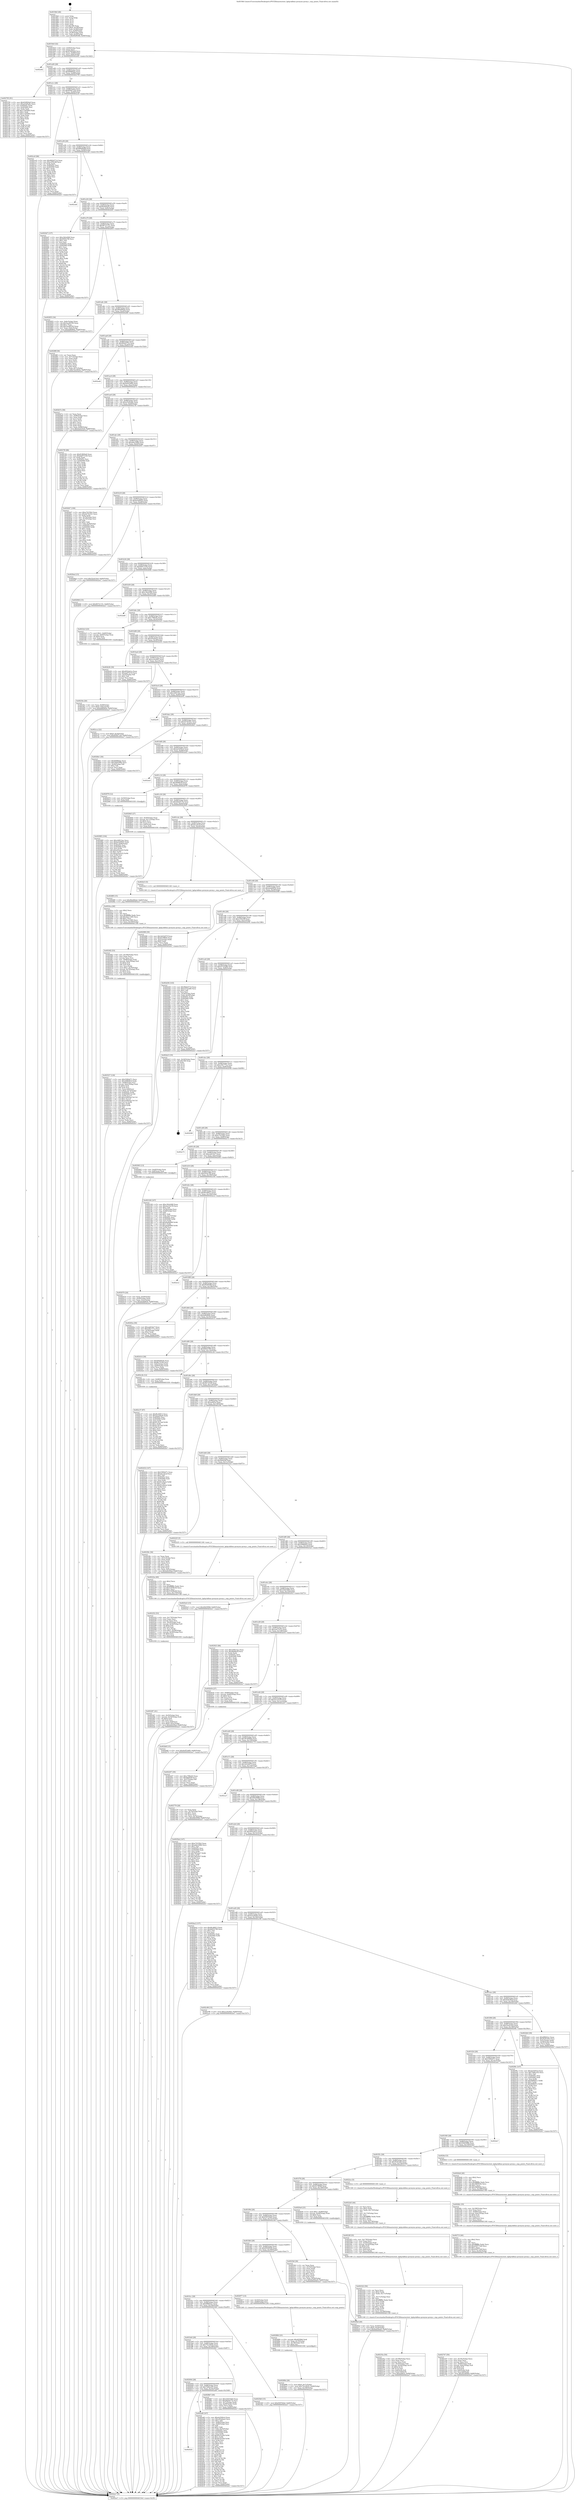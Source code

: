 digraph "0x4019b0" {
  label = "0x4019b0 (/mnt/c/Users/mathe/Desktop/tcc/POCII/binaries/extr_kphp-kdbmc-proxymc-proxy.c_cmp_points_Final-ollvm.out::main(0))"
  labelloc = "t"
  node[shape=record]

  Entry [label="",width=0.3,height=0.3,shape=circle,fillcolor=black,style=filled]
  "0x4019e0" [label="{
     0x4019e0 [32]\l
     | [instrs]\l
     &nbsp;&nbsp;0x4019e0 \<+6\>: mov -0x84(%rbp),%eax\l
     &nbsp;&nbsp;0x4019e6 \<+2\>: mov %eax,%ecx\l
     &nbsp;&nbsp;0x4019e8 \<+6\>: sub $0x818f20e8,%ecx\l
     &nbsp;&nbsp;0x4019ee \<+6\>: mov %eax,-0x88(%rbp)\l
     &nbsp;&nbsp;0x4019f4 \<+6\>: mov %ecx,-0x8c(%rbp)\l
     &nbsp;&nbsp;0x4019fa \<+6\>: je 0000000000402e82 \<main+0x14d2\>\l
  }"]
  "0x402e82" [label="{
     0x402e82\l
  }", style=dashed]
  "0x401a00" [label="{
     0x401a00 [28]\l
     | [instrs]\l
     &nbsp;&nbsp;0x401a00 \<+5\>: jmp 0000000000401a05 \<main+0x55\>\l
     &nbsp;&nbsp;0x401a05 \<+6\>: mov -0x88(%rbp),%eax\l
     &nbsp;&nbsp;0x401a0b \<+5\>: sub $0x84f964ae,%eax\l
     &nbsp;&nbsp;0x401a10 \<+6\>: mov %eax,-0x90(%rbp)\l
     &nbsp;&nbsp;0x401a16 \<+6\>: je 0000000000402795 \<main+0xde5\>\l
  }"]
  Exit [label="",width=0.3,height=0.3,shape=circle,fillcolor=black,style=filled,peripheries=2]
  "0x402795" [label="{
     0x402795 [91]\l
     | [instrs]\l
     &nbsp;&nbsp;0x402795 \<+5\>: mov $0x818f20e8,%eax\l
     &nbsp;&nbsp;0x40279a \<+5\>: mov $0xa53d5a8e,%ecx\l
     &nbsp;&nbsp;0x40279f \<+7\>: mov 0x40505c,%edx\l
     &nbsp;&nbsp;0x4027a6 \<+7\>: mov 0x405060,%esi\l
     &nbsp;&nbsp;0x4027ad \<+2\>: mov %edx,%edi\l
     &nbsp;&nbsp;0x4027af \<+6\>: add $0x114d2663,%edi\l
     &nbsp;&nbsp;0x4027b5 \<+3\>: sub $0x1,%edi\l
     &nbsp;&nbsp;0x4027b8 \<+6\>: sub $0x114d2663,%edi\l
     &nbsp;&nbsp;0x4027be \<+3\>: imul %edi,%edx\l
     &nbsp;&nbsp;0x4027c1 \<+3\>: and $0x1,%edx\l
     &nbsp;&nbsp;0x4027c4 \<+3\>: cmp $0x0,%edx\l
     &nbsp;&nbsp;0x4027c7 \<+4\>: sete %r8b\l
     &nbsp;&nbsp;0x4027cb \<+3\>: cmp $0xa,%esi\l
     &nbsp;&nbsp;0x4027ce \<+4\>: setl %r9b\l
     &nbsp;&nbsp;0x4027d2 \<+3\>: mov %r8b,%r10b\l
     &nbsp;&nbsp;0x4027d5 \<+3\>: and %r9b,%r10b\l
     &nbsp;&nbsp;0x4027d8 \<+3\>: xor %r9b,%r8b\l
     &nbsp;&nbsp;0x4027db \<+3\>: or %r8b,%r10b\l
     &nbsp;&nbsp;0x4027de \<+4\>: test $0x1,%r10b\l
     &nbsp;&nbsp;0x4027e2 \<+3\>: cmovne %ecx,%eax\l
     &nbsp;&nbsp;0x4027e5 \<+6\>: mov %eax,-0x84(%rbp)\l
     &nbsp;&nbsp;0x4027eb \<+5\>: jmp 0000000000402ee7 \<main+0x1537\>\l
  }"]
  "0x401a1c" [label="{
     0x401a1c [28]\l
     | [instrs]\l
     &nbsp;&nbsp;0x401a1c \<+5\>: jmp 0000000000401a21 \<main+0x71\>\l
     &nbsp;&nbsp;0x401a21 \<+6\>: mov -0x88(%rbp),%eax\l
     &nbsp;&nbsp;0x401a27 \<+5\>: sub $0x859471a0,%eax\l
     &nbsp;&nbsp;0x401a2c \<+6\>: mov %eax,-0x94(%rbp)\l
     &nbsp;&nbsp;0x401a32 \<+6\>: je 0000000000402ce0 \<main+0x1330\>\l
  }"]
  "0x402c37" [label="{
     0x402c37 [97]\l
     | [instrs]\l
     &nbsp;&nbsp;0x402c37 \<+5\>: mov $0xf6c46813,%ecx\l
     &nbsp;&nbsp;0x402c3c \<+5\>: mov $0x4a2a4bd4,%edx\l
     &nbsp;&nbsp;0x402c41 \<+7\>: mov 0x40505c,%esi\l
     &nbsp;&nbsp;0x402c48 \<+8\>: mov 0x405060,%r8d\l
     &nbsp;&nbsp;0x402c50 \<+3\>: mov %esi,%r9d\l
     &nbsp;&nbsp;0x402c53 \<+7\>: add $0x911813ad,%r9d\l
     &nbsp;&nbsp;0x402c5a \<+4\>: sub $0x1,%r9d\l
     &nbsp;&nbsp;0x402c5e \<+7\>: sub $0x911813ad,%r9d\l
     &nbsp;&nbsp;0x402c65 \<+4\>: imul %r9d,%esi\l
     &nbsp;&nbsp;0x402c69 \<+3\>: and $0x1,%esi\l
     &nbsp;&nbsp;0x402c6c \<+3\>: cmp $0x0,%esi\l
     &nbsp;&nbsp;0x402c6f \<+4\>: sete %r10b\l
     &nbsp;&nbsp;0x402c73 \<+4\>: cmp $0xa,%r8d\l
     &nbsp;&nbsp;0x402c77 \<+4\>: setl %r11b\l
     &nbsp;&nbsp;0x402c7b \<+3\>: mov %r10b,%bl\l
     &nbsp;&nbsp;0x402c7e \<+3\>: and %r11b,%bl\l
     &nbsp;&nbsp;0x402c81 \<+3\>: xor %r11b,%r10b\l
     &nbsp;&nbsp;0x402c84 \<+3\>: or %r10b,%bl\l
     &nbsp;&nbsp;0x402c87 \<+3\>: test $0x1,%bl\l
     &nbsp;&nbsp;0x402c8a \<+3\>: cmovne %edx,%ecx\l
     &nbsp;&nbsp;0x402c8d \<+6\>: mov %ecx,-0x84(%rbp)\l
     &nbsp;&nbsp;0x402c93 \<+5\>: jmp 0000000000402ee7 \<main+0x1537\>\l
  }"]
  "0x402ce0" [label="{
     0x402ce0 [86]\l
     | [instrs]\l
     &nbsp;&nbsp;0x402ce0 \<+5\>: mov $0x982b5714,%eax\l
     &nbsp;&nbsp;0x402ce5 \<+5\>: mov $0xe359c0ff,%ecx\l
     &nbsp;&nbsp;0x402cea \<+2\>: xor %edx,%edx\l
     &nbsp;&nbsp;0x402cec \<+7\>: mov 0x40505c,%esi\l
     &nbsp;&nbsp;0x402cf3 \<+7\>: mov 0x405060,%edi\l
     &nbsp;&nbsp;0x402cfa \<+3\>: sub $0x1,%edx\l
     &nbsp;&nbsp;0x402cfd \<+3\>: mov %esi,%r8d\l
     &nbsp;&nbsp;0x402d00 \<+3\>: add %edx,%r8d\l
     &nbsp;&nbsp;0x402d03 \<+4\>: imul %r8d,%esi\l
     &nbsp;&nbsp;0x402d07 \<+3\>: and $0x1,%esi\l
     &nbsp;&nbsp;0x402d0a \<+3\>: cmp $0x0,%esi\l
     &nbsp;&nbsp;0x402d0d \<+4\>: sete %r9b\l
     &nbsp;&nbsp;0x402d11 \<+3\>: cmp $0xa,%edi\l
     &nbsp;&nbsp;0x402d14 \<+4\>: setl %r10b\l
     &nbsp;&nbsp;0x402d18 \<+3\>: mov %r9b,%r11b\l
     &nbsp;&nbsp;0x402d1b \<+3\>: and %r10b,%r11b\l
     &nbsp;&nbsp;0x402d1e \<+3\>: xor %r10b,%r9b\l
     &nbsp;&nbsp;0x402d21 \<+3\>: or %r9b,%r11b\l
     &nbsp;&nbsp;0x402d24 \<+4\>: test $0x1,%r11b\l
     &nbsp;&nbsp;0x402d28 \<+3\>: cmovne %ecx,%eax\l
     &nbsp;&nbsp;0x402d2b \<+6\>: mov %eax,-0x84(%rbp)\l
     &nbsp;&nbsp;0x402d31 \<+5\>: jmp 0000000000402ee7 \<main+0x1537\>\l
  }"]
  "0x401a38" [label="{
     0x401a38 [28]\l
     | [instrs]\l
     &nbsp;&nbsp;0x401a38 \<+5\>: jmp 0000000000401a3d \<main+0x8d\>\l
     &nbsp;&nbsp;0x401a3d \<+6\>: mov -0x88(%rbp),%eax\l
     &nbsp;&nbsp;0x401a43 \<+5\>: sub $0x884db09f,%eax\l
     &nbsp;&nbsp;0x401a48 \<+6\>: mov %eax,-0x98(%rbp)\l
     &nbsp;&nbsp;0x401a4e \<+6\>: je 0000000000402cb6 \<main+0x1306\>\l
  }"]
  "0x402b6f" [label="{
     0x402b6f [15]\l
     | [instrs]\l
     &nbsp;&nbsp;0x402b6f \<+10\>: movl $0x9e953d69,-0x84(%rbp)\l
     &nbsp;&nbsp;0x402b79 \<+5\>: jmp 0000000000402ee7 \<main+0x1537\>\l
  }"]
  "0x402cb6" [label="{
     0x402cb6\l
  }", style=dashed]
  "0x401a54" [label="{
     0x401a54 [28]\l
     | [instrs]\l
     &nbsp;&nbsp;0x401a54 \<+5\>: jmp 0000000000401a59 \<main+0xa9\>\l
     &nbsp;&nbsp;0x401a59 \<+6\>: mov -0x88(%rbp),%eax\l
     &nbsp;&nbsp;0x401a5f \<+5\>: sub $0x8ad56ad3,%eax\l
     &nbsp;&nbsp;0x401a64 \<+6\>: mov %eax,-0x9c(%rbp)\l
     &nbsp;&nbsp;0x401a6a \<+6\>: je 00000000004020d7 \<main+0x727\>\l
  }"]
  "0x402020" [label="{
     0x402020\l
  }", style=dashed]
  "0x4020d7" [label="{
     0x4020d7 [137]\l
     | [instrs]\l
     &nbsp;&nbsp;0x4020d7 \<+5\>: mov $0xc3b2e948,%eax\l
     &nbsp;&nbsp;0x4020dc \<+5\>: mov $0xf593e7f8,%ecx\l
     &nbsp;&nbsp;0x4020e1 \<+2\>: mov $0x1,%dl\l
     &nbsp;&nbsp;0x4020e3 \<+2\>: xor %esi,%esi\l
     &nbsp;&nbsp;0x4020e5 \<+7\>: mov 0x40505c,%edi\l
     &nbsp;&nbsp;0x4020ec \<+8\>: mov 0x405060,%r8d\l
     &nbsp;&nbsp;0x4020f4 \<+3\>: sub $0x1,%esi\l
     &nbsp;&nbsp;0x4020f7 \<+3\>: mov %edi,%r9d\l
     &nbsp;&nbsp;0x4020fa \<+3\>: add %esi,%r9d\l
     &nbsp;&nbsp;0x4020fd \<+4\>: imul %r9d,%edi\l
     &nbsp;&nbsp;0x402101 \<+3\>: and $0x1,%edi\l
     &nbsp;&nbsp;0x402104 \<+3\>: cmp $0x0,%edi\l
     &nbsp;&nbsp;0x402107 \<+4\>: sete %r10b\l
     &nbsp;&nbsp;0x40210b \<+4\>: cmp $0xa,%r8d\l
     &nbsp;&nbsp;0x40210f \<+4\>: setl %r11b\l
     &nbsp;&nbsp;0x402113 \<+3\>: mov %r10b,%bl\l
     &nbsp;&nbsp;0x402116 \<+3\>: xor $0xff,%bl\l
     &nbsp;&nbsp;0x402119 \<+3\>: mov %r11b,%r14b\l
     &nbsp;&nbsp;0x40211c \<+4\>: xor $0xff,%r14b\l
     &nbsp;&nbsp;0x402120 \<+3\>: xor $0x0,%dl\l
     &nbsp;&nbsp;0x402123 \<+3\>: mov %bl,%r15b\l
     &nbsp;&nbsp;0x402126 \<+4\>: and $0x0,%r15b\l
     &nbsp;&nbsp;0x40212a \<+3\>: and %dl,%r10b\l
     &nbsp;&nbsp;0x40212d \<+3\>: mov %r14b,%r12b\l
     &nbsp;&nbsp;0x402130 \<+4\>: and $0x0,%r12b\l
     &nbsp;&nbsp;0x402134 \<+3\>: and %dl,%r11b\l
     &nbsp;&nbsp;0x402137 \<+3\>: or %r10b,%r15b\l
     &nbsp;&nbsp;0x40213a \<+3\>: or %r11b,%r12b\l
     &nbsp;&nbsp;0x40213d \<+3\>: xor %r12b,%r15b\l
     &nbsp;&nbsp;0x402140 \<+3\>: or %r14b,%bl\l
     &nbsp;&nbsp;0x402143 \<+3\>: xor $0xff,%bl\l
     &nbsp;&nbsp;0x402146 \<+3\>: or $0x0,%dl\l
     &nbsp;&nbsp;0x402149 \<+2\>: and %dl,%bl\l
     &nbsp;&nbsp;0x40214b \<+3\>: or %bl,%r15b\l
     &nbsp;&nbsp;0x40214e \<+4\>: test $0x1,%r15b\l
     &nbsp;&nbsp;0x402152 \<+3\>: cmovne %ecx,%eax\l
     &nbsp;&nbsp;0x402155 \<+6\>: mov %eax,-0x84(%rbp)\l
     &nbsp;&nbsp;0x40215b \<+5\>: jmp 0000000000402ee7 \<main+0x1537\>\l
  }"]
  "0x401a70" [label="{
     0x401a70 [28]\l
     | [instrs]\l
     &nbsp;&nbsp;0x401a70 \<+5\>: jmp 0000000000401a75 \<main+0xc5\>\l
     &nbsp;&nbsp;0x401a75 \<+6\>: mov -0x88(%rbp),%eax\l
     &nbsp;&nbsp;0x401a7b \<+5\>: sub $0x96721151,%eax\l
     &nbsp;&nbsp;0x401a80 \<+6\>: mov %eax,-0xa0(%rbp)\l
     &nbsp;&nbsp;0x401a86 \<+6\>: je 0000000000402855 \<main+0xea5\>\l
  }"]
  "0x402a8f" [label="{
     0x402a8f [167]\l
     | [instrs]\l
     &nbsp;&nbsp;0x402a8f \<+5\>: mov $0xda5264c4,%eax\l
     &nbsp;&nbsp;0x402a94 \<+5\>: mov $0xc83a0aa2,%ecx\l
     &nbsp;&nbsp;0x402a99 \<+2\>: mov $0x1,%dl\l
     &nbsp;&nbsp;0x402a9b \<+3\>: mov -0x80(%rbp),%esi\l
     &nbsp;&nbsp;0x402a9e \<+3\>: cmp -0x60(%rbp),%esi\l
     &nbsp;&nbsp;0x402aa1 \<+4\>: setl %dil\l
     &nbsp;&nbsp;0x402aa5 \<+4\>: and $0x1,%dil\l
     &nbsp;&nbsp;0x402aa9 \<+4\>: mov %dil,-0x25(%rbp)\l
     &nbsp;&nbsp;0x402aad \<+7\>: mov 0x40505c,%esi\l
     &nbsp;&nbsp;0x402ab4 \<+8\>: mov 0x405060,%r8d\l
     &nbsp;&nbsp;0x402abc \<+3\>: mov %esi,%r9d\l
     &nbsp;&nbsp;0x402abf \<+7\>: add $0xf0161b56,%r9d\l
     &nbsp;&nbsp;0x402ac6 \<+4\>: sub $0x1,%r9d\l
     &nbsp;&nbsp;0x402aca \<+7\>: sub $0xf0161b56,%r9d\l
     &nbsp;&nbsp;0x402ad1 \<+4\>: imul %r9d,%esi\l
     &nbsp;&nbsp;0x402ad5 \<+3\>: and $0x1,%esi\l
     &nbsp;&nbsp;0x402ad8 \<+3\>: cmp $0x0,%esi\l
     &nbsp;&nbsp;0x402adb \<+4\>: sete %dil\l
     &nbsp;&nbsp;0x402adf \<+4\>: cmp $0xa,%r8d\l
     &nbsp;&nbsp;0x402ae3 \<+4\>: setl %r10b\l
     &nbsp;&nbsp;0x402ae7 \<+3\>: mov %dil,%r11b\l
     &nbsp;&nbsp;0x402aea \<+4\>: xor $0xff,%r11b\l
     &nbsp;&nbsp;0x402aee \<+3\>: mov %r10b,%bl\l
     &nbsp;&nbsp;0x402af1 \<+3\>: xor $0xff,%bl\l
     &nbsp;&nbsp;0x402af4 \<+3\>: xor $0x1,%dl\l
     &nbsp;&nbsp;0x402af7 \<+3\>: mov %r11b,%r14b\l
     &nbsp;&nbsp;0x402afa \<+4\>: and $0xff,%r14b\l
     &nbsp;&nbsp;0x402afe \<+3\>: and %dl,%dil\l
     &nbsp;&nbsp;0x402b01 \<+3\>: mov %bl,%r15b\l
     &nbsp;&nbsp;0x402b04 \<+4\>: and $0xff,%r15b\l
     &nbsp;&nbsp;0x402b08 \<+3\>: and %dl,%r10b\l
     &nbsp;&nbsp;0x402b0b \<+3\>: or %dil,%r14b\l
     &nbsp;&nbsp;0x402b0e \<+3\>: or %r10b,%r15b\l
     &nbsp;&nbsp;0x402b11 \<+3\>: xor %r15b,%r14b\l
     &nbsp;&nbsp;0x402b14 \<+3\>: or %bl,%r11b\l
     &nbsp;&nbsp;0x402b17 \<+4\>: xor $0xff,%r11b\l
     &nbsp;&nbsp;0x402b1b \<+3\>: or $0x1,%dl\l
     &nbsp;&nbsp;0x402b1e \<+3\>: and %dl,%r11b\l
     &nbsp;&nbsp;0x402b21 \<+3\>: or %r11b,%r14b\l
     &nbsp;&nbsp;0x402b24 \<+4\>: test $0x1,%r14b\l
     &nbsp;&nbsp;0x402b28 \<+3\>: cmovne %ecx,%eax\l
     &nbsp;&nbsp;0x402b2b \<+6\>: mov %eax,-0x84(%rbp)\l
     &nbsp;&nbsp;0x402b31 \<+5\>: jmp 0000000000402ee7 \<main+0x1537\>\l
  }"]
  "0x402855" [label="{
     0x402855 [34]\l
     | [instrs]\l
     &nbsp;&nbsp;0x402855 \<+3\>: mov -0x6c(%rbp),%eax\l
     &nbsp;&nbsp;0x402858 \<+5\>: sub $0x5aa46330,%eax\l
     &nbsp;&nbsp;0x40285d \<+3\>: add $0x1,%eax\l
     &nbsp;&nbsp;0x402860 \<+5\>: add $0x5aa46330,%eax\l
     &nbsp;&nbsp;0x402865 \<+3\>: mov %eax,-0x6c(%rbp)\l
     &nbsp;&nbsp;0x402868 \<+10\>: movl $0xfa86969a,-0x84(%rbp)\l
     &nbsp;&nbsp;0x402872 \<+5\>: jmp 0000000000402ee7 \<main+0x1537\>\l
  }"]
  "0x401a8c" [label="{
     0x401a8c [28]\l
     | [instrs]\l
     &nbsp;&nbsp;0x401a8c \<+5\>: jmp 0000000000401a91 \<main+0xe1\>\l
     &nbsp;&nbsp;0x401a91 \<+6\>: mov -0x88(%rbp),%eax\l
     &nbsp;&nbsp;0x401a97 \<+5\>: sub $0x96e666a0,%eax\l
     &nbsp;&nbsp;0x401a9c \<+6\>: mov %eax,-0xa4(%rbp)\l
     &nbsp;&nbsp;0x401aa2 \<+6\>: je 00000000004028ff \<main+0xf4f\>\l
  }"]
  "0x402985" [label="{
     0x402985 [104]\l
     | [instrs]\l
     &nbsp;&nbsp;0x402985 \<+5\>: mov $0xcb9012ac,%ecx\l
     &nbsp;&nbsp;0x40298a \<+5\>: mov $0xba5d0925,%edx\l
     &nbsp;&nbsp;0x40298f \<+7\>: movl $0x0,-0x80(%rbp)\l
     &nbsp;&nbsp;0x402996 \<+7\>: mov 0x40505c,%esi\l
     &nbsp;&nbsp;0x40299d \<+8\>: mov 0x405060,%r8d\l
     &nbsp;&nbsp;0x4029a5 \<+3\>: mov %esi,%r9d\l
     &nbsp;&nbsp;0x4029a8 \<+7\>: add $0xa25eee23,%r9d\l
     &nbsp;&nbsp;0x4029af \<+4\>: sub $0x1,%r9d\l
     &nbsp;&nbsp;0x4029b3 \<+7\>: sub $0xa25eee23,%r9d\l
     &nbsp;&nbsp;0x4029ba \<+4\>: imul %r9d,%esi\l
     &nbsp;&nbsp;0x4029be \<+3\>: and $0x1,%esi\l
     &nbsp;&nbsp;0x4029c1 \<+3\>: cmp $0x0,%esi\l
     &nbsp;&nbsp;0x4029c4 \<+4\>: sete %r10b\l
     &nbsp;&nbsp;0x4029c8 \<+4\>: cmp $0xa,%r8d\l
     &nbsp;&nbsp;0x4029cc \<+4\>: setl %r11b\l
     &nbsp;&nbsp;0x4029d0 \<+3\>: mov %r10b,%bl\l
     &nbsp;&nbsp;0x4029d3 \<+3\>: and %r11b,%bl\l
     &nbsp;&nbsp;0x4029d6 \<+3\>: xor %r11b,%r10b\l
     &nbsp;&nbsp;0x4029d9 \<+3\>: or %r10b,%bl\l
     &nbsp;&nbsp;0x4029dc \<+3\>: test $0x1,%bl\l
     &nbsp;&nbsp;0x4029df \<+3\>: cmovne %edx,%ecx\l
     &nbsp;&nbsp;0x4029e2 \<+6\>: mov %ecx,-0x84(%rbp)\l
     &nbsp;&nbsp;0x4029e8 \<+5\>: jmp 0000000000402ee7 \<main+0x1537\>\l
  }"]
  "0x4028ff" [label="{
     0x4028ff [36]\l
     | [instrs]\l
     &nbsp;&nbsp;0x4028ff \<+2\>: xor %eax,%eax\l
     &nbsp;&nbsp;0x402901 \<+3\>: mov -0x7c(%rbp),%ecx\l
     &nbsp;&nbsp;0x402904 \<+2\>: mov %eax,%edx\l
     &nbsp;&nbsp;0x402906 \<+2\>: sub %ecx,%edx\l
     &nbsp;&nbsp;0x402908 \<+2\>: mov %eax,%ecx\l
     &nbsp;&nbsp;0x40290a \<+3\>: sub $0x1,%ecx\l
     &nbsp;&nbsp;0x40290d \<+2\>: add %ecx,%edx\l
     &nbsp;&nbsp;0x40290f \<+2\>: sub %edx,%eax\l
     &nbsp;&nbsp;0x402911 \<+3\>: mov %eax,-0x7c(%rbp)\l
     &nbsp;&nbsp;0x402914 \<+10\>: movl $0x75e16032,-0x84(%rbp)\l
     &nbsp;&nbsp;0x40291e \<+5\>: jmp 0000000000402ee7 \<main+0x1537\>\l
  }"]
  "0x401aa8" [label="{
     0x401aa8 [28]\l
     | [instrs]\l
     &nbsp;&nbsp;0x401aa8 \<+5\>: jmp 0000000000401aad \<main+0xfd\>\l
     &nbsp;&nbsp;0x401aad \<+6\>: mov -0x88(%rbp),%eax\l
     &nbsp;&nbsp;0x401ab3 \<+5\>: sub $0x982b5714,%eax\l
     &nbsp;&nbsp;0x401ab8 \<+6\>: mov %eax,-0xa8(%rbp)\l
     &nbsp;&nbsp;0x401abe \<+6\>: je 0000000000402edd \<main+0x152d\>\l
  }"]
  "0x4028f0" [label="{
     0x4028f0 [15]\l
     | [instrs]\l
     &nbsp;&nbsp;0x4028f0 \<+10\>: movl $0x96e666a0,-0x84(%rbp)\l
     &nbsp;&nbsp;0x4028fa \<+5\>: jmp 0000000000402ee7 \<main+0x1537\>\l
  }"]
  "0x402edd" [label="{
     0x402edd\l
  }", style=dashed]
  "0x401ac4" [label="{
     0x401ac4 [28]\l
     | [instrs]\l
     &nbsp;&nbsp;0x401ac4 \<+5\>: jmp 0000000000401ac9 \<main+0x119\>\l
     &nbsp;&nbsp;0x401ac9 \<+6\>: mov -0x88(%rbp),%eax\l
     &nbsp;&nbsp;0x401acf \<+5\>: sub $0x9e953d69,%eax\l
     &nbsp;&nbsp;0x401ad4 \<+6\>: mov %eax,-0xac(%rbp)\l
     &nbsp;&nbsp;0x401ada \<+6\>: je 0000000000402b7e \<main+0x11ce\>\l
  }"]
  "0x402004" [label="{
     0x402004 [28]\l
     | [instrs]\l
     &nbsp;&nbsp;0x402004 \<+5\>: jmp 0000000000402009 \<main+0x659\>\l
     &nbsp;&nbsp;0x402009 \<+6\>: mov -0x88(%rbp),%eax\l
     &nbsp;&nbsp;0x40200f \<+5\>: sub $0x7d46ce55,%eax\l
     &nbsp;&nbsp;0x402014 \<+6\>: mov %eax,-0x16c(%rbp)\l
     &nbsp;&nbsp;0x40201a \<+6\>: je 0000000000402a8f \<main+0x10df\>\l
  }"]
  "0x402b7e" [label="{
     0x402b7e [36]\l
     | [instrs]\l
     &nbsp;&nbsp;0x402b7e \<+2\>: xor %eax,%eax\l
     &nbsp;&nbsp;0x402b80 \<+3\>: mov -0x80(%rbp),%ecx\l
     &nbsp;&nbsp;0x402b83 \<+2\>: mov %eax,%edx\l
     &nbsp;&nbsp;0x402b85 \<+2\>: sub %ecx,%edx\l
     &nbsp;&nbsp;0x402b87 \<+2\>: mov %eax,%ecx\l
     &nbsp;&nbsp;0x402b89 \<+3\>: sub $0x1,%ecx\l
     &nbsp;&nbsp;0x402b8c \<+2\>: add %ecx,%edx\l
     &nbsp;&nbsp;0x402b8e \<+2\>: sub %edx,%eax\l
     &nbsp;&nbsp;0x402b90 \<+3\>: mov %eax,-0x80(%rbp)\l
     &nbsp;&nbsp;0x402b93 \<+10\>: movl $0x52e410c6,-0x84(%rbp)\l
     &nbsp;&nbsp;0x402b9d \<+5\>: jmp 0000000000402ee7 \<main+0x1537\>\l
  }"]
  "0x401ae0" [label="{
     0x401ae0 [28]\l
     | [instrs]\l
     &nbsp;&nbsp;0x401ae0 \<+5\>: jmp 0000000000401ae5 \<main+0x135\>\l
     &nbsp;&nbsp;0x401ae5 \<+6\>: mov -0x88(%rbp),%eax\l
     &nbsp;&nbsp;0x401aeb \<+5\>: sub $0xa53d5a8e,%eax\l
     &nbsp;&nbsp;0x401af0 \<+6\>: mov %eax,-0xb0(%rbp)\l
     &nbsp;&nbsp;0x401af6 \<+6\>: je 00000000004027f0 \<main+0xe40\>\l
  }"]
  "0x4028b7" [label="{
     0x4028b7 [30]\l
     | [instrs]\l
     &nbsp;&nbsp;0x4028b7 \<+5\>: mov $0x22b016b0,%eax\l
     &nbsp;&nbsp;0x4028bc \<+5\>: mov $0xddeb417b,%ecx\l
     &nbsp;&nbsp;0x4028c1 \<+3\>: mov -0x7c(%rbp),%edx\l
     &nbsp;&nbsp;0x4028c4 \<+3\>: cmp -0x48(%rbp),%edx\l
     &nbsp;&nbsp;0x4028c7 \<+3\>: cmovl %ecx,%eax\l
     &nbsp;&nbsp;0x4028ca \<+6\>: mov %eax,-0x84(%rbp)\l
     &nbsp;&nbsp;0x4028d0 \<+5\>: jmp 0000000000402ee7 \<main+0x1537\>\l
  }"]
  "0x4027f0" [label="{
     0x4027f0 [86]\l
     | [instrs]\l
     &nbsp;&nbsp;0x4027f0 \<+5\>: mov $0x818f20e8,%eax\l
     &nbsp;&nbsp;0x4027f5 \<+5\>: mov $0xbb871530,%ecx\l
     &nbsp;&nbsp;0x4027fa \<+2\>: xor %edx,%edx\l
     &nbsp;&nbsp;0x4027fc \<+7\>: mov 0x40505c,%esi\l
     &nbsp;&nbsp;0x402803 \<+7\>: mov 0x405060,%edi\l
     &nbsp;&nbsp;0x40280a \<+3\>: sub $0x1,%edx\l
     &nbsp;&nbsp;0x40280d \<+3\>: mov %esi,%r8d\l
     &nbsp;&nbsp;0x402810 \<+3\>: add %edx,%r8d\l
     &nbsp;&nbsp;0x402813 \<+4\>: imul %r8d,%esi\l
     &nbsp;&nbsp;0x402817 \<+3\>: and $0x1,%esi\l
     &nbsp;&nbsp;0x40281a \<+3\>: cmp $0x0,%esi\l
     &nbsp;&nbsp;0x40281d \<+4\>: sete %r9b\l
     &nbsp;&nbsp;0x402821 \<+3\>: cmp $0xa,%edi\l
     &nbsp;&nbsp;0x402824 \<+4\>: setl %r10b\l
     &nbsp;&nbsp;0x402828 \<+3\>: mov %r9b,%r11b\l
     &nbsp;&nbsp;0x40282b \<+3\>: and %r10b,%r11b\l
     &nbsp;&nbsp;0x40282e \<+3\>: xor %r10b,%r9b\l
     &nbsp;&nbsp;0x402831 \<+3\>: or %r9b,%r11b\l
     &nbsp;&nbsp;0x402834 \<+4\>: test $0x1,%r11b\l
     &nbsp;&nbsp;0x402838 \<+3\>: cmovne %ecx,%eax\l
     &nbsp;&nbsp;0x40283b \<+6\>: mov %eax,-0x84(%rbp)\l
     &nbsp;&nbsp;0x402841 \<+5\>: jmp 0000000000402ee7 \<main+0x1537\>\l
  }"]
  "0x401afc" [label="{
     0x401afc [28]\l
     | [instrs]\l
     &nbsp;&nbsp;0x401afc \<+5\>: jmp 0000000000401b01 \<main+0x151\>\l
     &nbsp;&nbsp;0x401b01 \<+6\>: mov -0x88(%rbp),%eax\l
     &nbsp;&nbsp;0x401b07 \<+5\>: sub $0xa6dc308d,%eax\l
     &nbsp;&nbsp;0x401b0c \<+6\>: mov %eax,-0xb4(%rbp)\l
     &nbsp;&nbsp;0x401b12 \<+6\>: je 0000000000402647 \<main+0xc97\>\l
  }"]
  "0x40289b" [label="{
     0x40289b [28]\l
     | [instrs]\l
     &nbsp;&nbsp;0x40289b \<+7\>: movl $0x0,-0x7c(%rbp)\l
     &nbsp;&nbsp;0x4028a2 \<+10\>: movl $0x75e16032,-0x84(%rbp)\l
     &nbsp;&nbsp;0x4028ac \<+6\>: mov %eax,-0x190(%rbp)\l
     &nbsp;&nbsp;0x4028b2 \<+5\>: jmp 0000000000402ee7 \<main+0x1537\>\l
  }"]
  "0x402647" [label="{
     0x402647 [106]\l
     | [instrs]\l
     &nbsp;&nbsp;0x402647 \<+5\>: mov $0xe741f3b2,%eax\l
     &nbsp;&nbsp;0x40264c \<+5\>: mov $0xd274e521,%ecx\l
     &nbsp;&nbsp;0x402651 \<+2\>: xor %edx,%edx\l
     &nbsp;&nbsp;0x402653 \<+3\>: mov -0x74(%rbp),%esi\l
     &nbsp;&nbsp;0x402656 \<+3\>: cmp -0x70(%rbp),%esi\l
     &nbsp;&nbsp;0x402659 \<+4\>: setl %dil\l
     &nbsp;&nbsp;0x40265d \<+4\>: and $0x1,%dil\l
     &nbsp;&nbsp;0x402661 \<+4\>: mov %dil,-0x26(%rbp)\l
     &nbsp;&nbsp;0x402665 \<+7\>: mov 0x40505c,%esi\l
     &nbsp;&nbsp;0x40266c \<+8\>: mov 0x405060,%r8d\l
     &nbsp;&nbsp;0x402674 \<+3\>: sub $0x1,%edx\l
     &nbsp;&nbsp;0x402677 \<+3\>: mov %esi,%r9d\l
     &nbsp;&nbsp;0x40267a \<+3\>: add %edx,%r9d\l
     &nbsp;&nbsp;0x40267d \<+4\>: imul %r9d,%esi\l
     &nbsp;&nbsp;0x402681 \<+3\>: and $0x1,%esi\l
     &nbsp;&nbsp;0x402684 \<+3\>: cmp $0x0,%esi\l
     &nbsp;&nbsp;0x402687 \<+4\>: sete %dil\l
     &nbsp;&nbsp;0x40268b \<+4\>: cmp $0xa,%r8d\l
     &nbsp;&nbsp;0x40268f \<+4\>: setl %r10b\l
     &nbsp;&nbsp;0x402693 \<+3\>: mov %dil,%r11b\l
     &nbsp;&nbsp;0x402696 \<+3\>: and %r10b,%r11b\l
     &nbsp;&nbsp;0x402699 \<+3\>: xor %r10b,%dil\l
     &nbsp;&nbsp;0x40269c \<+3\>: or %dil,%r11b\l
     &nbsp;&nbsp;0x40269f \<+4\>: test $0x1,%r11b\l
     &nbsp;&nbsp;0x4026a3 \<+3\>: cmovne %ecx,%eax\l
     &nbsp;&nbsp;0x4026a6 \<+6\>: mov %eax,-0x84(%rbp)\l
     &nbsp;&nbsp;0x4026ac \<+5\>: jmp 0000000000402ee7 \<main+0x1537\>\l
  }"]
  "0x401b18" [label="{
     0x401b18 [28]\l
     | [instrs]\l
     &nbsp;&nbsp;0x401b18 \<+5\>: jmp 0000000000401b1d \<main+0x16d\>\l
     &nbsp;&nbsp;0x401b1d \<+6\>: mov -0x88(%rbp),%eax\l
     &nbsp;&nbsp;0x401b23 \<+5\>: sub $0xba5d0925,%eax\l
     &nbsp;&nbsp;0x401b28 \<+6\>: mov %eax,-0xb8(%rbp)\l
     &nbsp;&nbsp;0x401b2e \<+6\>: je 00000000004029ed \<main+0x103d\>\l
  }"]
  "0x402884" [label="{
     0x402884 [23]\l
     | [instrs]\l
     &nbsp;&nbsp;0x402884 \<+10\>: movabs $0x4030b6,%rdi\l
     &nbsp;&nbsp;0x40288e \<+3\>: mov %eax,-0x78(%rbp)\l
     &nbsp;&nbsp;0x402891 \<+3\>: mov -0x78(%rbp),%esi\l
     &nbsp;&nbsp;0x402894 \<+2\>: mov $0x0,%al\l
     &nbsp;&nbsp;0x402896 \<+5\>: call 0000000000401040 \<printf@plt\>\l
     | [calls]\l
     &nbsp;&nbsp;0x401040 \{1\} (unknown)\l
  }"]
  "0x4029ed" [label="{
     0x4029ed [15]\l
     | [instrs]\l
     &nbsp;&nbsp;0x4029ed \<+10\>: movl $0x52e410c6,-0x84(%rbp)\l
     &nbsp;&nbsp;0x4029f7 \<+5\>: jmp 0000000000402ee7 \<main+0x1537\>\l
  }"]
  "0x401b34" [label="{
     0x401b34 [28]\l
     | [instrs]\l
     &nbsp;&nbsp;0x401b34 \<+5\>: jmp 0000000000401b39 \<main+0x189\>\l
     &nbsp;&nbsp;0x401b39 \<+6\>: mov -0x88(%rbp),%eax\l
     &nbsp;&nbsp;0x401b3f \<+5\>: sub $0xbb871530,%eax\l
     &nbsp;&nbsp;0x401b44 \<+6\>: mov %eax,-0xbc(%rbp)\l
     &nbsp;&nbsp;0x401b4a \<+6\>: je 0000000000402846 \<main+0xe96\>\l
  }"]
  "0x402747" [label="{
     0x402747 [50]\l
     | [instrs]\l
     &nbsp;&nbsp;0x402747 \<+6\>: mov -0x18c(%rbp),%ecx\l
     &nbsp;&nbsp;0x40274d \<+3\>: imul %eax,%ecx\l
     &nbsp;&nbsp;0x402750 \<+3\>: movslq %ecx,%rsi\l
     &nbsp;&nbsp;0x402753 \<+4\>: mov -0x68(%rbp),%rdi\l
     &nbsp;&nbsp;0x402757 \<+4\>: movslq -0x6c(%rbp),%r8\l
     &nbsp;&nbsp;0x40275b \<+4\>: shl $0x4,%r8\l
     &nbsp;&nbsp;0x40275f \<+3\>: add %r8,%rdi\l
     &nbsp;&nbsp;0x402762 \<+4\>: mov 0x8(%rdi),%rdi\l
     &nbsp;&nbsp;0x402766 \<+4\>: mov %rsi,0x8(%rdi)\l
     &nbsp;&nbsp;0x40276a \<+10\>: movl $0x3618090d,-0x84(%rbp)\l
     &nbsp;&nbsp;0x402774 \<+5\>: jmp 0000000000402ee7 \<main+0x1537\>\l
  }"]
  "0x402846" [label="{
     0x402846 [15]\l
     | [instrs]\l
     &nbsp;&nbsp;0x402846 \<+10\>: movl $0x96721151,-0x84(%rbp)\l
     &nbsp;&nbsp;0x402850 \<+5\>: jmp 0000000000402ee7 \<main+0x1537\>\l
  }"]
  "0x401b50" [label="{
     0x401b50 [28]\l
     | [instrs]\l
     &nbsp;&nbsp;0x401b50 \<+5\>: jmp 0000000000401b55 \<main+0x1a5\>\l
     &nbsp;&nbsp;0x401b55 \<+6\>: mov -0x88(%rbp),%eax\l
     &nbsp;&nbsp;0x401b5b \<+5\>: sub $0xc3b2e948,%eax\l
     &nbsp;&nbsp;0x401b60 \<+6\>: mov %eax,-0xc0(%rbp)\l
     &nbsp;&nbsp;0x401b66 \<+6\>: je 0000000000402dd8 \<main+0x1428\>\l
  }"]
  "0x40271f" [label="{
     0x40271f [40]\l
     | [instrs]\l
     &nbsp;&nbsp;0x40271f \<+5\>: mov $0x2,%ecx\l
     &nbsp;&nbsp;0x402724 \<+1\>: cltd\l
     &nbsp;&nbsp;0x402725 \<+2\>: idiv %ecx\l
     &nbsp;&nbsp;0x402727 \<+6\>: imul $0xfffffffe,%edx,%ecx\l
     &nbsp;&nbsp;0x40272d \<+6\>: add $0xd30571b8,%ecx\l
     &nbsp;&nbsp;0x402733 \<+3\>: add $0x1,%ecx\l
     &nbsp;&nbsp;0x402736 \<+6\>: sub $0xd30571b8,%ecx\l
     &nbsp;&nbsp;0x40273c \<+6\>: mov %ecx,-0x18c(%rbp)\l
     &nbsp;&nbsp;0x402742 \<+5\>: call 0000000000401160 \<next_i\>\l
     | [calls]\l
     &nbsp;&nbsp;0x401160 \{1\} (/mnt/c/Users/mathe/Desktop/tcc/POCII/binaries/extr_kphp-kdbmc-proxymc-proxy.c_cmp_points_Final-ollvm.out::next_i)\l
  }"]
  "0x402dd8" [label="{
     0x402dd8\l
  }", style=dashed]
  "0x401b6c" [label="{
     0x401b6c [28]\l
     | [instrs]\l
     &nbsp;&nbsp;0x401b6c \<+5\>: jmp 0000000000401b71 \<main+0x1c1\>\l
     &nbsp;&nbsp;0x401b71 \<+6\>: mov -0x88(%rbp),%eax\l
     &nbsp;&nbsp;0x401b77 \<+5\>: sub $0xc7f9fa45,%eax\l
     &nbsp;&nbsp;0x401b7c \<+6\>: mov %eax,-0xc4(%rbp)\l
     &nbsp;&nbsp;0x401b82 \<+6\>: je 00000000004023e3 \<main+0xa33\>\l
  }"]
  "0x4026fc" [label="{
     0x4026fc [35]\l
     | [instrs]\l
     &nbsp;&nbsp;0x4026fc \<+6\>: mov -0x188(%rbp),%ecx\l
     &nbsp;&nbsp;0x402702 \<+3\>: imul %eax,%ecx\l
     &nbsp;&nbsp;0x402705 \<+4\>: mov -0x68(%rbp),%rsi\l
     &nbsp;&nbsp;0x402709 \<+4\>: movslq -0x6c(%rbp),%rdi\l
     &nbsp;&nbsp;0x40270d \<+4\>: shl $0x4,%rdi\l
     &nbsp;&nbsp;0x402711 \<+3\>: add %rdi,%rsi\l
     &nbsp;&nbsp;0x402714 \<+4\>: mov 0x8(%rsi),%rsi\l
     &nbsp;&nbsp;0x402718 \<+2\>: mov %ecx,(%rsi)\l
     &nbsp;&nbsp;0x40271a \<+5\>: call 0000000000401160 \<next_i\>\l
     | [calls]\l
     &nbsp;&nbsp;0x401160 \{1\} (/mnt/c/Users/mathe/Desktop/tcc/POCII/binaries/extr_kphp-kdbmc-proxymc-proxy.c_cmp_points_Final-ollvm.out::next_i)\l
  }"]
  "0x4023e3" [label="{
     0x4023e3 [23]\l
     | [instrs]\l
     &nbsp;&nbsp;0x4023e3 \<+7\>: movl $0x1,-0x60(%rbp)\l
     &nbsp;&nbsp;0x4023ea \<+4\>: movslq -0x60(%rbp),%rax\l
     &nbsp;&nbsp;0x4023ee \<+4\>: shl $0x4,%rax\l
     &nbsp;&nbsp;0x4023f2 \<+3\>: mov %rax,%rdi\l
     &nbsp;&nbsp;0x4023f5 \<+5\>: call 0000000000401050 \<malloc@plt\>\l
     | [calls]\l
     &nbsp;&nbsp;0x401050 \{1\} (unknown)\l
  }"]
  "0x401b88" [label="{
     0x401b88 [28]\l
     | [instrs]\l
     &nbsp;&nbsp;0x401b88 \<+5\>: jmp 0000000000401b8d \<main+0x1dd\>\l
     &nbsp;&nbsp;0x401b8d \<+6\>: mov -0x88(%rbp),%eax\l
     &nbsp;&nbsp;0x401b93 \<+5\>: sub $0xc83a0aa2,%eax\l
     &nbsp;&nbsp;0x401b98 \<+6\>: mov %eax,-0xc8(%rbp)\l
     &nbsp;&nbsp;0x401b9e \<+6\>: je 0000000000402b36 \<main+0x1186\>\l
  }"]
  "0x4026d4" [label="{
     0x4026d4 [40]\l
     | [instrs]\l
     &nbsp;&nbsp;0x4026d4 \<+5\>: mov $0x2,%ecx\l
     &nbsp;&nbsp;0x4026d9 \<+1\>: cltd\l
     &nbsp;&nbsp;0x4026da \<+2\>: idiv %ecx\l
     &nbsp;&nbsp;0x4026dc \<+6\>: imul $0xfffffffe,%edx,%ecx\l
     &nbsp;&nbsp;0x4026e2 \<+6\>: sub $0x3f6062f2,%ecx\l
     &nbsp;&nbsp;0x4026e8 \<+3\>: add $0x1,%ecx\l
     &nbsp;&nbsp;0x4026eb \<+6\>: add $0x3f6062f2,%ecx\l
     &nbsp;&nbsp;0x4026f1 \<+6\>: mov %ecx,-0x188(%rbp)\l
     &nbsp;&nbsp;0x4026f7 \<+5\>: call 0000000000401160 \<next_i\>\l
     | [calls]\l
     &nbsp;&nbsp;0x401160 \{1\} (/mnt/c/Users/mathe/Desktop/tcc/POCII/binaries/extr_kphp-kdbmc-proxymc-proxy.c_cmp_points_Final-ollvm.out::next_i)\l
  }"]
  "0x402b36" [label="{
     0x402b36 [30]\l
     | [instrs]\l
     &nbsp;&nbsp;0x402b36 \<+5\>: mov $0x4922ab1a,%eax\l
     &nbsp;&nbsp;0x402b3b \<+5\>: mov $0x2ad73c53,%ecx\l
     &nbsp;&nbsp;0x402b40 \<+3\>: mov -0x25(%rbp),%dl\l
     &nbsp;&nbsp;0x402b43 \<+3\>: test $0x1,%dl\l
     &nbsp;&nbsp;0x402b46 \<+3\>: cmovne %ecx,%eax\l
     &nbsp;&nbsp;0x402b49 \<+6\>: mov %eax,-0x84(%rbp)\l
     &nbsp;&nbsp;0x402b4f \<+5\>: jmp 0000000000402ee7 \<main+0x1537\>\l
  }"]
  "0x401ba4" [label="{
     0x401ba4 [28]\l
     | [instrs]\l
     &nbsp;&nbsp;0x401ba4 \<+5\>: jmp 0000000000401ba9 \<main+0x1f9\>\l
     &nbsp;&nbsp;0x401ba9 \<+6\>: mov -0x88(%rbp),%eax\l
     &nbsp;&nbsp;0x401baf \<+5\>: sub $0xca16c6b3,%eax\l
     &nbsp;&nbsp;0x401bb4 \<+6\>: mov %eax,-0xcc(%rbp)\l
     &nbsp;&nbsp;0x401bba \<+6\>: je 0000000000402cca \<main+0x131a\>\l
  }"]
  "0x402527" [label="{
     0x402527 [126]\l
     | [instrs]\l
     &nbsp;&nbsp;0x402527 \<+5\>: mov $0x53f64d71,%ecx\l
     &nbsp;&nbsp;0x40252c \<+5\>: mov $0x2088dfc6,%edx\l
     &nbsp;&nbsp;0x402531 \<+4\>: mov -0x68(%rbp),%rsi\l
     &nbsp;&nbsp;0x402535 \<+4\>: movslq -0x6c(%rbp),%rdi\l
     &nbsp;&nbsp;0x402539 \<+4\>: shl $0x4,%rdi\l
     &nbsp;&nbsp;0x40253d \<+3\>: add %rdi,%rsi\l
     &nbsp;&nbsp;0x402540 \<+4\>: mov %rax,0x8(%rsi)\l
     &nbsp;&nbsp;0x402544 \<+7\>: movl $0x0,-0x74(%rbp)\l
     &nbsp;&nbsp;0x40254b \<+8\>: mov 0x40505c,%r9d\l
     &nbsp;&nbsp;0x402553 \<+8\>: mov 0x405060,%r10d\l
     &nbsp;&nbsp;0x40255b \<+3\>: mov %r9d,%r11d\l
     &nbsp;&nbsp;0x40255e \<+7\>: add $0x2c0605ae,%r11d\l
     &nbsp;&nbsp;0x402565 \<+4\>: sub $0x1,%r11d\l
     &nbsp;&nbsp;0x402569 \<+7\>: sub $0x2c0605ae,%r11d\l
     &nbsp;&nbsp;0x402570 \<+4\>: imul %r11d,%r9d\l
     &nbsp;&nbsp;0x402574 \<+4\>: and $0x1,%r9d\l
     &nbsp;&nbsp;0x402578 \<+4\>: cmp $0x0,%r9d\l
     &nbsp;&nbsp;0x40257c \<+3\>: sete %bl\l
     &nbsp;&nbsp;0x40257f \<+4\>: cmp $0xa,%r10d\l
     &nbsp;&nbsp;0x402583 \<+4\>: setl %r14b\l
     &nbsp;&nbsp;0x402587 \<+3\>: mov %bl,%r15b\l
     &nbsp;&nbsp;0x40258a \<+3\>: and %r14b,%r15b\l
     &nbsp;&nbsp;0x40258d \<+3\>: xor %r14b,%bl\l
     &nbsp;&nbsp;0x402590 \<+3\>: or %bl,%r15b\l
     &nbsp;&nbsp;0x402593 \<+4\>: test $0x1,%r15b\l
     &nbsp;&nbsp;0x402597 \<+3\>: cmovne %edx,%ecx\l
     &nbsp;&nbsp;0x40259a \<+6\>: mov %ecx,-0x84(%rbp)\l
     &nbsp;&nbsp;0x4025a0 \<+5\>: jmp 0000000000402ee7 \<main+0x1537\>\l
  }"]
  "0x402cca" [label="{
     0x402cca [22]\l
     | [instrs]\l
     &nbsp;&nbsp;0x402cca \<+7\>: movl $0x0,-0x34(%rbp)\l
     &nbsp;&nbsp;0x402cd1 \<+10\>: movl $0x859471a0,-0x84(%rbp)\l
     &nbsp;&nbsp;0x402cdb \<+5\>: jmp 0000000000402ee7 \<main+0x1537\>\l
  }"]
  "0x401bc0" [label="{
     0x401bc0 [28]\l
     | [instrs]\l
     &nbsp;&nbsp;0x401bc0 \<+5\>: jmp 0000000000401bc5 \<main+0x215\>\l
     &nbsp;&nbsp;0x401bc5 \<+6\>: mov -0x88(%rbp),%eax\l
     &nbsp;&nbsp;0x401bcb \<+5\>: sub $0xcb9012ac,%eax\l
     &nbsp;&nbsp;0x401bd0 \<+6\>: mov %eax,-0xd0(%rbp)\l
     &nbsp;&nbsp;0x401bd6 \<+6\>: je 0000000000402e91 \<main+0x14e1\>\l
  }"]
  "0x4024f2" [label="{
     0x4024f2 [53]\l
     | [instrs]\l
     &nbsp;&nbsp;0x4024f2 \<+6\>: mov -0x184(%rbp),%ecx\l
     &nbsp;&nbsp;0x4024f8 \<+3\>: imul %eax,%ecx\l
     &nbsp;&nbsp;0x4024fb \<+3\>: movslq %ecx,%rsi\l
     &nbsp;&nbsp;0x4024fe \<+4\>: mov -0x68(%rbp),%rdi\l
     &nbsp;&nbsp;0x402502 \<+4\>: movslq -0x6c(%rbp),%r8\l
     &nbsp;&nbsp;0x402506 \<+4\>: shl $0x4,%r8\l
     &nbsp;&nbsp;0x40250a \<+3\>: add %r8,%rdi\l
     &nbsp;&nbsp;0x40250d \<+3\>: mov %rsi,(%rdi)\l
     &nbsp;&nbsp;0x402510 \<+7\>: movl $0x1,-0x70(%rbp)\l
     &nbsp;&nbsp;0x402517 \<+4\>: movslq -0x70(%rbp),%rsi\l
     &nbsp;&nbsp;0x40251b \<+4\>: shl $0x4,%rsi\l
     &nbsp;&nbsp;0x40251f \<+3\>: mov %rsi,%rdi\l
     &nbsp;&nbsp;0x402522 \<+5\>: call 0000000000401050 \<malloc@plt\>\l
     | [calls]\l
     &nbsp;&nbsp;0x401050 \{1\} (unknown)\l
  }"]
  "0x402e91" [label="{
     0x402e91\l
  }", style=dashed]
  "0x401bdc" [label="{
     0x401bdc [28]\l
     | [instrs]\l
     &nbsp;&nbsp;0x401bdc \<+5\>: jmp 0000000000401be1 \<main+0x231\>\l
     &nbsp;&nbsp;0x401be1 \<+6\>: mov -0x88(%rbp),%eax\l
     &nbsp;&nbsp;0x401be7 \<+5\>: sub $0xd274e521,%eax\l
     &nbsp;&nbsp;0x401bec \<+6\>: mov %eax,-0xd4(%rbp)\l
     &nbsp;&nbsp;0x401bf2 \<+6\>: je 00000000004026b1 \<main+0xd01\>\l
  }"]
  "0x4024ca" [label="{
     0x4024ca [40]\l
     | [instrs]\l
     &nbsp;&nbsp;0x4024ca \<+5\>: mov $0x2,%ecx\l
     &nbsp;&nbsp;0x4024cf \<+1\>: cltd\l
     &nbsp;&nbsp;0x4024d0 \<+2\>: idiv %ecx\l
     &nbsp;&nbsp;0x4024d2 \<+6\>: imul $0xfffffffe,%edx,%ecx\l
     &nbsp;&nbsp;0x4024d8 \<+6\>: add $0x2bac1285,%ecx\l
     &nbsp;&nbsp;0x4024de \<+3\>: add $0x1,%ecx\l
     &nbsp;&nbsp;0x4024e1 \<+6\>: sub $0x2bac1285,%ecx\l
     &nbsp;&nbsp;0x4024e7 \<+6\>: mov %ecx,-0x184(%rbp)\l
     &nbsp;&nbsp;0x4024ed \<+5\>: call 0000000000401160 \<next_i\>\l
     | [calls]\l
     &nbsp;&nbsp;0x401160 \{1\} (/mnt/c/Users/mathe/Desktop/tcc/POCII/binaries/extr_kphp-kdbmc-proxymc-proxy.c_cmp_points_Final-ollvm.out::next_i)\l
  }"]
  "0x4026b1" [label="{
     0x4026b1 [30]\l
     | [instrs]\l
     &nbsp;&nbsp;0x4026b1 \<+5\>: mov $0x84f964ae,%eax\l
     &nbsp;&nbsp;0x4026b6 \<+5\>: mov $0x5400399b,%ecx\l
     &nbsp;&nbsp;0x4026bb \<+3\>: mov -0x26(%rbp),%dl\l
     &nbsp;&nbsp;0x4026be \<+3\>: test $0x1,%dl\l
     &nbsp;&nbsp;0x4026c1 \<+3\>: cmovne %ecx,%eax\l
     &nbsp;&nbsp;0x4026c4 \<+6\>: mov %eax,-0x84(%rbp)\l
     &nbsp;&nbsp;0x4026ca \<+5\>: jmp 0000000000402ee7 \<main+0x1537\>\l
  }"]
  "0x401bf8" [label="{
     0x401bf8 [28]\l
     | [instrs]\l
     &nbsp;&nbsp;0x401bf8 \<+5\>: jmp 0000000000401bfd \<main+0x24d\>\l
     &nbsp;&nbsp;0x401bfd \<+6\>: mov -0x88(%rbp),%eax\l
     &nbsp;&nbsp;0x401c03 \<+5\>: sub $0xda5264c4,%eax\l
     &nbsp;&nbsp;0x401c08 \<+6\>: mov %eax,-0xd8(%rbp)\l
     &nbsp;&nbsp;0x401c0e \<+6\>: je 0000000000402eb3 \<main+0x1503\>\l
  }"]
  "0x4023fa" [label="{
     0x4023fa [26]\l
     | [instrs]\l
     &nbsp;&nbsp;0x4023fa \<+4\>: mov %rax,-0x68(%rbp)\l
     &nbsp;&nbsp;0x4023fe \<+7\>: movl $0x0,-0x6c(%rbp)\l
     &nbsp;&nbsp;0x402405 \<+10\>: movl $0xfa86969a,-0x84(%rbp)\l
     &nbsp;&nbsp;0x40240f \<+5\>: jmp 0000000000402ee7 \<main+0x1537\>\l
  }"]
  "0x402eb3" [label="{
     0x402eb3\l
  }", style=dashed]
  "0x401c14" [label="{
     0x401c14 [28]\l
     | [instrs]\l
     &nbsp;&nbsp;0x401c14 \<+5\>: jmp 0000000000401c19 \<main+0x269\>\l
     &nbsp;&nbsp;0x401c19 \<+6\>: mov -0x88(%rbp),%eax\l
     &nbsp;&nbsp;0x401c1f \<+5\>: sub $0xdb6f6a5f,%eax\l
     &nbsp;&nbsp;0x401c24 \<+6\>: mov %eax,-0xdc(%rbp)\l
     &nbsp;&nbsp;0x401c2a \<+6\>: je 0000000000402979 \<main+0xfc9\>\l
  }"]
  "0x401fe8" [label="{
     0x401fe8 [28]\l
     | [instrs]\l
     &nbsp;&nbsp;0x401fe8 \<+5\>: jmp 0000000000401fed \<main+0x63d\>\l
     &nbsp;&nbsp;0x401fed \<+6\>: mov -0x88(%rbp),%eax\l
     &nbsp;&nbsp;0x401ff3 \<+5\>: sub $0x75e16032,%eax\l
     &nbsp;&nbsp;0x401ff8 \<+6\>: mov %eax,-0x168(%rbp)\l
     &nbsp;&nbsp;0x401ffe \<+6\>: je 00000000004028b7 \<main+0xf07\>\l
  }"]
  "0x402979" [label="{
     0x402979 [12]\l
     | [instrs]\l
     &nbsp;&nbsp;0x402979 \<+4\>: mov -0x50(%rbp),%rax\l
     &nbsp;&nbsp;0x40297d \<+3\>: mov %rax,%rdi\l
     &nbsp;&nbsp;0x402980 \<+5\>: call 0000000000401030 \<free@plt\>\l
     | [calls]\l
     &nbsp;&nbsp;0x401030 \{1\} (unknown)\l
  }"]
  "0x401c30" [label="{
     0x401c30 [28]\l
     | [instrs]\l
     &nbsp;&nbsp;0x401c30 \<+5\>: jmp 0000000000401c35 \<main+0x285\>\l
     &nbsp;&nbsp;0x401c35 \<+6\>: mov -0x88(%rbp),%eax\l
     &nbsp;&nbsp;0x401c3b \<+5\>: sub $0xddeb417b,%eax\l
     &nbsp;&nbsp;0x401c40 \<+6\>: mov %eax,-0xe0(%rbp)\l
     &nbsp;&nbsp;0x401c46 \<+6\>: je 00000000004028d5 \<main+0xf25\>\l
  }"]
  "0x4023b0" [label="{
     0x4023b0 [15]\l
     | [instrs]\l
     &nbsp;&nbsp;0x4023b0 \<+10\>: movl $0x6587b9a0,-0x84(%rbp)\l
     &nbsp;&nbsp;0x4023ba \<+5\>: jmp 0000000000402ee7 \<main+0x1537\>\l
  }"]
  "0x4028d5" [label="{
     0x4028d5 [27]\l
     | [instrs]\l
     &nbsp;&nbsp;0x4028d5 \<+4\>: mov -0x50(%rbp),%rax\l
     &nbsp;&nbsp;0x4028d9 \<+4\>: movslq -0x7c(%rbp),%rcx\l
     &nbsp;&nbsp;0x4028dd \<+4\>: shl $0x4,%rcx\l
     &nbsp;&nbsp;0x4028e1 \<+3\>: add %rcx,%rax\l
     &nbsp;&nbsp;0x4028e4 \<+4\>: mov 0x8(%rax),%rax\l
     &nbsp;&nbsp;0x4028e8 \<+3\>: mov %rax,%rdi\l
     &nbsp;&nbsp;0x4028eb \<+5\>: call 0000000000401030 \<free@plt\>\l
     | [calls]\l
     &nbsp;&nbsp;0x401030 \{1\} (unknown)\l
  }"]
  "0x401c4c" [label="{
     0x401c4c [28]\l
     | [instrs]\l
     &nbsp;&nbsp;0x401c4c \<+5\>: jmp 0000000000401c51 \<main+0x2a1\>\l
     &nbsp;&nbsp;0x401c51 \<+6\>: mov -0x88(%rbp),%eax\l
     &nbsp;&nbsp;0x401c57 \<+5\>: sub $0xdecedcef,%eax\l
     &nbsp;&nbsp;0x401c5c \<+6\>: mov %eax,-0xe4(%rbp)\l
     &nbsp;&nbsp;0x401c62 \<+6\>: je 00000000004024c5 \<main+0xb15\>\l
  }"]
  "0x401fcc" [label="{
     0x401fcc [28]\l
     | [instrs]\l
     &nbsp;&nbsp;0x401fcc \<+5\>: jmp 0000000000401fd1 \<main+0x621\>\l
     &nbsp;&nbsp;0x401fd1 \<+6\>: mov -0x88(%rbp),%eax\l
     &nbsp;&nbsp;0x401fd7 \<+5\>: sub $0x6f8fd3a1,%eax\l
     &nbsp;&nbsp;0x401fdc \<+6\>: mov %eax,-0x164(%rbp)\l
     &nbsp;&nbsp;0x401fe2 \<+6\>: je 00000000004023b0 \<main+0xa00\>\l
  }"]
  "0x4024c5" [label="{
     0x4024c5 [5]\l
     | [instrs]\l
     &nbsp;&nbsp;0x4024c5 \<+5\>: call 0000000000401160 \<next_i\>\l
     | [calls]\l
     &nbsp;&nbsp;0x401160 \{1\} (/mnt/c/Users/mathe/Desktop/tcc/POCII/binaries/extr_kphp-kdbmc-proxymc-proxy.c_cmp_points_Final-ollvm.out::next_i)\l
  }"]
  "0x401c68" [label="{
     0x401c68 [28]\l
     | [instrs]\l
     &nbsp;&nbsp;0x401c68 \<+5\>: jmp 0000000000401c6d \<main+0x2bd\>\l
     &nbsp;&nbsp;0x401c6d \<+6\>: mov -0x88(%rbp),%eax\l
     &nbsp;&nbsp;0x401c73 \<+5\>: sub $0xdeddd654,%eax\l
     &nbsp;&nbsp;0x401c78 \<+6\>: mov %eax,-0xe8(%rbp)\l
     &nbsp;&nbsp;0x401c7e \<+6\>: je 0000000000402088 \<main+0x6d8\>\l
  }"]
  "0x402877" [label="{
     0x402877 [13]\l
     | [instrs]\l
     &nbsp;&nbsp;0x402877 \<+4\>: mov -0x50(%rbp),%rdi\l
     &nbsp;&nbsp;0x40287b \<+4\>: mov -0x68(%rbp),%rsi\l
     &nbsp;&nbsp;0x40287f \<+5\>: call 0000000000401240 \<cmp_points\>\l
     | [calls]\l
     &nbsp;&nbsp;0x401240 \{1\} (/mnt/c/Users/mathe/Desktop/tcc/POCII/binaries/extr_kphp-kdbmc-proxymc-proxy.c_cmp_points_Final-ollvm.out::cmp_points)\l
  }"]
  "0x402088" [label="{
     0x402088 [30]\l
     | [instrs]\l
     &nbsp;&nbsp;0x402088 \<+5\>: mov $0x3d33d57f,%eax\l
     &nbsp;&nbsp;0x40208d \<+5\>: mov $0x627ff9d0,%ecx\l
     &nbsp;&nbsp;0x402092 \<+3\>: mov -0x2c(%rbp),%edx\l
     &nbsp;&nbsp;0x402095 \<+3\>: cmp $0x0,%edx\l
     &nbsp;&nbsp;0x402098 \<+3\>: cmove %ecx,%eax\l
     &nbsp;&nbsp;0x40209b \<+6\>: mov %eax,-0x84(%rbp)\l
     &nbsp;&nbsp;0x4020a1 \<+5\>: jmp 0000000000402ee7 \<main+0x1537\>\l
  }"]
  "0x401c84" [label="{
     0x401c84 [28]\l
     | [instrs]\l
     &nbsp;&nbsp;0x401c84 \<+5\>: jmp 0000000000401c89 \<main+0x2d9\>\l
     &nbsp;&nbsp;0x401c89 \<+6\>: mov -0x88(%rbp),%eax\l
     &nbsp;&nbsp;0x401c8f \<+5\>: sub $0xe359c0ff,%eax\l
     &nbsp;&nbsp;0x401c94 \<+6\>: mov %eax,-0xec(%rbp)\l
     &nbsp;&nbsp;0x401c9a \<+6\>: je 0000000000402d36 \<main+0x1386\>\l
  }"]
  "0x401fb0" [label="{
     0x401fb0 [28]\l
     | [instrs]\l
     &nbsp;&nbsp;0x401fb0 \<+5\>: jmp 0000000000401fb5 \<main+0x605\>\l
     &nbsp;&nbsp;0x401fb5 \<+6\>: mov -0x88(%rbp),%eax\l
     &nbsp;&nbsp;0x401fbb \<+5\>: sub $0x6950f526,%eax\l
     &nbsp;&nbsp;0x401fc0 \<+6\>: mov %eax,-0x160(%rbp)\l
     &nbsp;&nbsp;0x401fc6 \<+6\>: je 0000000000402877 \<main+0xec7\>\l
  }"]
  "0x402d36" [label="{
     0x402d36 [143]\l
     | [instrs]\l
     &nbsp;&nbsp;0x402d36 \<+5\>: mov $0x982b5714,%eax\l
     &nbsp;&nbsp;0x402d3b \<+5\>: mov $0xe5722280,%ecx\l
     &nbsp;&nbsp;0x402d40 \<+2\>: mov $0x1,%dl\l
     &nbsp;&nbsp;0x402d42 \<+2\>: xor %esi,%esi\l
     &nbsp;&nbsp;0x402d44 \<+3\>: mov -0x34(%rbp),%edi\l
     &nbsp;&nbsp;0x402d47 \<+3\>: mov %edi,-0x24(%rbp)\l
     &nbsp;&nbsp;0x402d4a \<+7\>: mov 0x40505c,%edi\l
     &nbsp;&nbsp;0x402d51 \<+8\>: mov 0x405060,%r8d\l
     &nbsp;&nbsp;0x402d59 \<+3\>: sub $0x1,%esi\l
     &nbsp;&nbsp;0x402d5c \<+3\>: mov %edi,%r9d\l
     &nbsp;&nbsp;0x402d5f \<+3\>: add %esi,%r9d\l
     &nbsp;&nbsp;0x402d62 \<+4\>: imul %r9d,%edi\l
     &nbsp;&nbsp;0x402d66 \<+3\>: and $0x1,%edi\l
     &nbsp;&nbsp;0x402d69 \<+3\>: cmp $0x0,%edi\l
     &nbsp;&nbsp;0x402d6c \<+4\>: sete %r10b\l
     &nbsp;&nbsp;0x402d70 \<+4\>: cmp $0xa,%r8d\l
     &nbsp;&nbsp;0x402d74 \<+4\>: setl %r11b\l
     &nbsp;&nbsp;0x402d78 \<+3\>: mov %r10b,%bl\l
     &nbsp;&nbsp;0x402d7b \<+3\>: xor $0xff,%bl\l
     &nbsp;&nbsp;0x402d7e \<+3\>: mov %r11b,%r14b\l
     &nbsp;&nbsp;0x402d81 \<+4\>: xor $0xff,%r14b\l
     &nbsp;&nbsp;0x402d85 \<+3\>: xor $0x0,%dl\l
     &nbsp;&nbsp;0x402d88 \<+3\>: mov %bl,%r15b\l
     &nbsp;&nbsp;0x402d8b \<+4\>: and $0x0,%r15b\l
     &nbsp;&nbsp;0x402d8f \<+3\>: and %dl,%r10b\l
     &nbsp;&nbsp;0x402d92 \<+3\>: mov %r14b,%r12b\l
     &nbsp;&nbsp;0x402d95 \<+4\>: and $0x0,%r12b\l
     &nbsp;&nbsp;0x402d99 \<+3\>: and %dl,%r11b\l
     &nbsp;&nbsp;0x402d9c \<+3\>: or %r10b,%r15b\l
     &nbsp;&nbsp;0x402d9f \<+3\>: or %r11b,%r12b\l
     &nbsp;&nbsp;0x402da2 \<+3\>: xor %r12b,%r15b\l
     &nbsp;&nbsp;0x402da5 \<+3\>: or %r14b,%bl\l
     &nbsp;&nbsp;0x402da8 \<+3\>: xor $0xff,%bl\l
     &nbsp;&nbsp;0x402dab \<+3\>: or $0x0,%dl\l
     &nbsp;&nbsp;0x402dae \<+2\>: and %dl,%bl\l
     &nbsp;&nbsp;0x402db0 \<+3\>: or %bl,%r15b\l
     &nbsp;&nbsp;0x402db3 \<+4\>: test $0x1,%r15b\l
     &nbsp;&nbsp;0x402db7 \<+3\>: cmovne %ecx,%eax\l
     &nbsp;&nbsp;0x402dba \<+6\>: mov %eax,-0x84(%rbp)\l
     &nbsp;&nbsp;0x402dc0 \<+5\>: jmp 0000000000402ee7 \<main+0x1537\>\l
  }"]
  "0x401ca0" [label="{
     0x401ca0 [28]\l
     | [instrs]\l
     &nbsp;&nbsp;0x401ca0 \<+5\>: jmp 0000000000401ca5 \<main+0x2f5\>\l
     &nbsp;&nbsp;0x401ca5 \<+6\>: mov -0x88(%rbp),%eax\l
     &nbsp;&nbsp;0x401cab \<+5\>: sub $0xe5722280,%eax\l
     &nbsp;&nbsp;0x401cb0 \<+6\>: mov %eax,-0xf0(%rbp)\l
     &nbsp;&nbsp;0x401cb6 \<+6\>: je 0000000000402dc5 \<main+0x1415\>\l
  }"]
  "0x4023bf" [label="{
     0x4023bf [36]\l
     | [instrs]\l
     &nbsp;&nbsp;0x4023bf \<+2\>: xor %eax,%eax\l
     &nbsp;&nbsp;0x4023c1 \<+3\>: mov -0x54(%rbp),%ecx\l
     &nbsp;&nbsp;0x4023c4 \<+2\>: mov %eax,%edx\l
     &nbsp;&nbsp;0x4023c6 \<+2\>: sub %ecx,%edx\l
     &nbsp;&nbsp;0x4023c8 \<+2\>: mov %eax,%ecx\l
     &nbsp;&nbsp;0x4023ca \<+3\>: sub $0x1,%ecx\l
     &nbsp;&nbsp;0x4023cd \<+2\>: add %ecx,%edx\l
     &nbsp;&nbsp;0x4023cf \<+2\>: sub %edx,%eax\l
     &nbsp;&nbsp;0x4023d1 \<+3\>: mov %eax,-0x54(%rbp)\l
     &nbsp;&nbsp;0x4023d4 \<+10\>: movl $0x8ad56ad3,-0x84(%rbp)\l
     &nbsp;&nbsp;0x4023de \<+5\>: jmp 0000000000402ee7 \<main+0x1537\>\l
  }"]
  "0x402dc5" [label="{
     0x402dc5 [19]\l
     | [instrs]\l
     &nbsp;&nbsp;0x402dc5 \<+3\>: mov -0x24(%rbp),%eax\l
     &nbsp;&nbsp;0x402dc8 \<+7\>: add $0x180,%rsp\l
     &nbsp;&nbsp;0x402dcf \<+1\>: pop %rbx\l
     &nbsp;&nbsp;0x402dd0 \<+2\>: pop %r12\l
     &nbsp;&nbsp;0x402dd2 \<+2\>: pop %r14\l
     &nbsp;&nbsp;0x402dd4 \<+2\>: pop %r15\l
     &nbsp;&nbsp;0x402dd6 \<+1\>: pop %rbp\l
     &nbsp;&nbsp;0x402dd7 \<+1\>: ret\l
  }"]
  "0x401cbc" [label="{
     0x401cbc [28]\l
     | [instrs]\l
     &nbsp;&nbsp;0x401cbc \<+5\>: jmp 0000000000401cc1 \<main+0x311\>\l
     &nbsp;&nbsp;0x401cc1 \<+6\>: mov -0x88(%rbp),%eax\l
     &nbsp;&nbsp;0x401cc7 \<+5\>: sub $0xe581771a,%eax\l
     &nbsp;&nbsp;0x401ccc \<+6\>: mov %eax,-0xf4(%rbp)\l
     &nbsp;&nbsp;0x401cd2 \<+6\>: je 0000000000402048 \<main+0x698\>\l
  }"]
  "0x40235a" [label="{
     0x40235a [50]\l
     | [instrs]\l
     &nbsp;&nbsp;0x40235a \<+6\>: mov -0x180(%rbp),%ecx\l
     &nbsp;&nbsp;0x402360 \<+3\>: imul %eax,%ecx\l
     &nbsp;&nbsp;0x402363 \<+3\>: movslq %ecx,%rdi\l
     &nbsp;&nbsp;0x402366 \<+4\>: mov -0x50(%rbp),%r8\l
     &nbsp;&nbsp;0x40236a \<+4\>: movslq -0x54(%rbp),%r10\l
     &nbsp;&nbsp;0x40236e \<+4\>: shl $0x4,%r10\l
     &nbsp;&nbsp;0x402372 \<+3\>: add %r10,%r8\l
     &nbsp;&nbsp;0x402375 \<+4\>: mov 0x8(%r8),%r8\l
     &nbsp;&nbsp;0x402379 \<+4\>: mov %rdi,0x8(%r8)\l
     &nbsp;&nbsp;0x40237d \<+10\>: movl $0xaa683a,-0x84(%rbp)\l
     &nbsp;&nbsp;0x402387 \<+5\>: jmp 0000000000402ee7 \<main+0x1537\>\l
  }"]
  "0x402048" [label="{
     0x402048\l
  }", style=dashed]
  "0x401cd8" [label="{
     0x401cd8 [28]\l
     | [instrs]\l
     &nbsp;&nbsp;0x401cd8 \<+5\>: jmp 0000000000401cdd \<main+0x32d\>\l
     &nbsp;&nbsp;0x401cdd \<+6\>: mov -0x88(%rbp),%eax\l
     &nbsp;&nbsp;0x401ce3 \<+5\>: sub $0xe741f3b2,%eax\l
     &nbsp;&nbsp;0x401ce8 \<+6\>: mov %eax,-0xf8(%rbp)\l
     &nbsp;&nbsp;0x401cee \<+6\>: je 0000000000402e73 \<main+0x14c3\>\l
  }"]
  "0x402322" [label="{
     0x402322 [56]\l
     | [instrs]\l
     &nbsp;&nbsp;0x402322 \<+2\>: xor %ecx,%ecx\l
     &nbsp;&nbsp;0x402324 \<+5\>: mov $0x2,%edx\l
     &nbsp;&nbsp;0x402329 \<+6\>: mov %edx,-0x17c(%rbp)\l
     &nbsp;&nbsp;0x40232f \<+1\>: cltd\l
     &nbsp;&nbsp;0x402330 \<+6\>: mov -0x17c(%rbp),%esi\l
     &nbsp;&nbsp;0x402336 \<+2\>: idiv %esi\l
     &nbsp;&nbsp;0x402338 \<+6\>: imul $0xfffffffe,%edx,%edx\l
     &nbsp;&nbsp;0x40233e \<+3\>: mov %ecx,%r9d\l
     &nbsp;&nbsp;0x402341 \<+3\>: sub %edx,%r9d\l
     &nbsp;&nbsp;0x402344 \<+2\>: mov %ecx,%edx\l
     &nbsp;&nbsp;0x402346 \<+3\>: sub $0x1,%edx\l
     &nbsp;&nbsp;0x402349 \<+3\>: add %edx,%r9d\l
     &nbsp;&nbsp;0x40234c \<+3\>: sub %r9d,%ecx\l
     &nbsp;&nbsp;0x40234f \<+6\>: mov %ecx,-0x180(%rbp)\l
     &nbsp;&nbsp;0x402355 \<+5\>: call 0000000000401160 \<next_i\>\l
     | [calls]\l
     &nbsp;&nbsp;0x401160 \{1\} (/mnt/c/Users/mathe/Desktop/tcc/POCII/binaries/extr_kphp-kdbmc-proxymc-proxy.c_cmp_points_Final-ollvm.out::next_i)\l
  }"]
  "0x402e73" [label="{
     0x402e73\l
  }", style=dashed]
  "0x401cf4" [label="{
     0x401cf4 [28]\l
     | [instrs]\l
     &nbsp;&nbsp;0x401cf4 \<+5\>: jmp 0000000000401cf9 \<main+0x349\>\l
     &nbsp;&nbsp;0x401cf9 \<+6\>: mov -0x88(%rbp),%eax\l
     &nbsp;&nbsp;0x401cff \<+5\>: sub $0xeabf14e7,%eax\l
     &nbsp;&nbsp;0x401d04 \<+6\>: mov %eax,-0xfc(%rbp)\l
     &nbsp;&nbsp;0x401d0a \<+6\>: je 0000000000402063 \<main+0x6b3\>\l
  }"]
  "0x4022ff" [label="{
     0x4022ff [35]\l
     | [instrs]\l
     &nbsp;&nbsp;0x4022ff \<+6\>: mov -0x178(%rbp),%ecx\l
     &nbsp;&nbsp;0x402305 \<+3\>: imul %eax,%ecx\l
     &nbsp;&nbsp;0x402308 \<+4\>: mov -0x50(%rbp),%rdi\l
     &nbsp;&nbsp;0x40230c \<+4\>: movslq -0x54(%rbp),%r8\l
     &nbsp;&nbsp;0x402310 \<+4\>: shl $0x4,%r8\l
     &nbsp;&nbsp;0x402314 \<+3\>: add %r8,%rdi\l
     &nbsp;&nbsp;0x402317 \<+4\>: mov 0x8(%rdi),%rdi\l
     &nbsp;&nbsp;0x40231b \<+2\>: mov %ecx,(%rdi)\l
     &nbsp;&nbsp;0x40231d \<+5\>: call 0000000000401160 \<next_i\>\l
     | [calls]\l
     &nbsp;&nbsp;0x401160 \{1\} (/mnt/c/Users/mathe/Desktop/tcc/POCII/binaries/extr_kphp-kdbmc-proxymc-proxy.c_cmp_points_Final-ollvm.out::next_i)\l
  }"]
  "0x402063" [label="{
     0x402063 [13]\l
     | [instrs]\l
     &nbsp;&nbsp;0x402063 \<+4\>: mov -0x40(%rbp),%rax\l
     &nbsp;&nbsp;0x402067 \<+4\>: mov 0x8(%rax),%rdi\l
     &nbsp;&nbsp;0x40206b \<+5\>: call 0000000000401060 \<atoi@plt\>\l
     | [calls]\l
     &nbsp;&nbsp;0x401060 \{1\} (unknown)\l
  }"]
  "0x401d10" [label="{
     0x401d10 [28]\l
     | [instrs]\l
     &nbsp;&nbsp;0x401d10 \<+5\>: jmp 0000000000401d15 \<main+0x365\>\l
     &nbsp;&nbsp;0x401d15 \<+6\>: mov -0x88(%rbp),%eax\l
     &nbsp;&nbsp;0x401d1b \<+5\>: sub $0xf593e7f8,%eax\l
     &nbsp;&nbsp;0x401d20 \<+6\>: mov %eax,-0x100(%rbp)\l
     &nbsp;&nbsp;0x401d26 \<+6\>: je 0000000000402160 \<main+0x7b0\>\l
  }"]
  "0x4022d3" [label="{
     0x4022d3 [44]\l
     | [instrs]\l
     &nbsp;&nbsp;0x4022d3 \<+2\>: xor %ecx,%ecx\l
     &nbsp;&nbsp;0x4022d5 \<+5\>: mov $0x2,%edx\l
     &nbsp;&nbsp;0x4022da \<+6\>: mov %edx,-0x174(%rbp)\l
     &nbsp;&nbsp;0x4022e0 \<+1\>: cltd\l
     &nbsp;&nbsp;0x4022e1 \<+6\>: mov -0x174(%rbp),%esi\l
     &nbsp;&nbsp;0x4022e7 \<+2\>: idiv %esi\l
     &nbsp;&nbsp;0x4022e9 \<+6\>: imul $0xfffffffe,%edx,%edx\l
     &nbsp;&nbsp;0x4022ef \<+3\>: sub $0x1,%ecx\l
     &nbsp;&nbsp;0x4022f2 \<+2\>: sub %ecx,%edx\l
     &nbsp;&nbsp;0x4022f4 \<+6\>: mov %edx,-0x178(%rbp)\l
     &nbsp;&nbsp;0x4022fa \<+5\>: call 0000000000401160 \<next_i\>\l
     | [calls]\l
     &nbsp;&nbsp;0x401160 \{1\} (/mnt/c/Users/mathe/Desktop/tcc/POCII/binaries/extr_kphp-kdbmc-proxymc-proxy.c_cmp_points_Final-ollvm.out::next_i)\l
  }"]
  "0x402160" [label="{
     0x402160 [167]\l
     | [instrs]\l
     &nbsp;&nbsp;0x402160 \<+5\>: mov $0xc3b2e948,%eax\l
     &nbsp;&nbsp;0x402165 \<+5\>: mov $0x2ec21b78,%ecx\l
     &nbsp;&nbsp;0x40216a \<+2\>: mov $0x1,%dl\l
     &nbsp;&nbsp;0x40216c \<+3\>: mov -0x54(%rbp),%esi\l
     &nbsp;&nbsp;0x40216f \<+3\>: cmp -0x48(%rbp),%esi\l
     &nbsp;&nbsp;0x402172 \<+4\>: setl %dil\l
     &nbsp;&nbsp;0x402176 \<+4\>: and $0x1,%dil\l
     &nbsp;&nbsp;0x40217a \<+4\>: mov %dil,-0x27(%rbp)\l
     &nbsp;&nbsp;0x40217e \<+7\>: mov 0x40505c,%esi\l
     &nbsp;&nbsp;0x402185 \<+8\>: mov 0x405060,%r8d\l
     &nbsp;&nbsp;0x40218d \<+3\>: mov %esi,%r9d\l
     &nbsp;&nbsp;0x402190 \<+7\>: add $0xa0a60690,%r9d\l
     &nbsp;&nbsp;0x402197 \<+4\>: sub $0x1,%r9d\l
     &nbsp;&nbsp;0x40219b \<+7\>: sub $0xa0a60690,%r9d\l
     &nbsp;&nbsp;0x4021a2 \<+4\>: imul %r9d,%esi\l
     &nbsp;&nbsp;0x4021a6 \<+3\>: and $0x1,%esi\l
     &nbsp;&nbsp;0x4021a9 \<+3\>: cmp $0x0,%esi\l
     &nbsp;&nbsp;0x4021ac \<+4\>: sete %dil\l
     &nbsp;&nbsp;0x4021b0 \<+4\>: cmp $0xa,%r8d\l
     &nbsp;&nbsp;0x4021b4 \<+4\>: setl %r10b\l
     &nbsp;&nbsp;0x4021b8 \<+3\>: mov %dil,%r11b\l
     &nbsp;&nbsp;0x4021bb \<+4\>: xor $0xff,%r11b\l
     &nbsp;&nbsp;0x4021bf \<+3\>: mov %r10b,%bl\l
     &nbsp;&nbsp;0x4021c2 \<+3\>: xor $0xff,%bl\l
     &nbsp;&nbsp;0x4021c5 \<+3\>: xor $0x0,%dl\l
     &nbsp;&nbsp;0x4021c8 \<+3\>: mov %r11b,%r14b\l
     &nbsp;&nbsp;0x4021cb \<+4\>: and $0x0,%r14b\l
     &nbsp;&nbsp;0x4021cf \<+3\>: and %dl,%dil\l
     &nbsp;&nbsp;0x4021d2 \<+3\>: mov %bl,%r15b\l
     &nbsp;&nbsp;0x4021d5 \<+4\>: and $0x0,%r15b\l
     &nbsp;&nbsp;0x4021d9 \<+3\>: and %dl,%r10b\l
     &nbsp;&nbsp;0x4021dc \<+3\>: or %dil,%r14b\l
     &nbsp;&nbsp;0x4021df \<+3\>: or %r10b,%r15b\l
     &nbsp;&nbsp;0x4021e2 \<+3\>: xor %r15b,%r14b\l
     &nbsp;&nbsp;0x4021e5 \<+3\>: or %bl,%r11b\l
     &nbsp;&nbsp;0x4021e8 \<+4\>: xor $0xff,%r11b\l
     &nbsp;&nbsp;0x4021ec \<+3\>: or $0x0,%dl\l
     &nbsp;&nbsp;0x4021ef \<+3\>: and %dl,%r11b\l
     &nbsp;&nbsp;0x4021f2 \<+3\>: or %r11b,%r14b\l
     &nbsp;&nbsp;0x4021f5 \<+4\>: test $0x1,%r14b\l
     &nbsp;&nbsp;0x4021f9 \<+3\>: cmovne %ecx,%eax\l
     &nbsp;&nbsp;0x4021fc \<+6\>: mov %eax,-0x84(%rbp)\l
     &nbsp;&nbsp;0x402202 \<+5\>: jmp 0000000000402ee7 \<main+0x1537\>\l
  }"]
  "0x401d2c" [label="{
     0x401d2c [28]\l
     | [instrs]\l
     &nbsp;&nbsp;0x401d2c \<+5\>: jmp 0000000000401d31 \<main+0x381\>\l
     &nbsp;&nbsp;0x401d31 \<+6\>: mov -0x88(%rbp),%eax\l
     &nbsp;&nbsp;0x401d37 \<+5\>: sub $0xf6c46813,%eax\l
     &nbsp;&nbsp;0x401d3c \<+6\>: mov %eax,-0x104(%rbp)\l
     &nbsp;&nbsp;0x401d42 \<+6\>: je 0000000000402ec2 \<main+0x1512\>\l
  }"]
  "0x402287" [label="{
     0x402287 [41]\l
     | [instrs]\l
     &nbsp;&nbsp;0x402287 \<+4\>: mov -0x50(%rbp),%rsi\l
     &nbsp;&nbsp;0x40228b \<+4\>: movslq -0x54(%rbp),%rdi\l
     &nbsp;&nbsp;0x40228f \<+4\>: shl $0x4,%rdi\l
     &nbsp;&nbsp;0x402293 \<+3\>: add %rdi,%rsi\l
     &nbsp;&nbsp;0x402296 \<+4\>: mov %rax,0x8(%rsi)\l
     &nbsp;&nbsp;0x40229a \<+7\>: movl $0x0,-0x5c(%rbp)\l
     &nbsp;&nbsp;0x4022a1 \<+10\>: movl $0x4e8c90af,-0x84(%rbp)\l
     &nbsp;&nbsp;0x4022ab \<+5\>: jmp 0000000000402ee7 \<main+0x1537\>\l
  }"]
  "0x402ec2" [label="{
     0x402ec2\l
  }", style=dashed]
  "0x401d48" [label="{
     0x401d48 [28]\l
     | [instrs]\l
     &nbsp;&nbsp;0x401d48 \<+5\>: jmp 0000000000401d4d \<main+0x39d\>\l
     &nbsp;&nbsp;0x401d4d \<+6\>: mov -0x88(%rbp),%eax\l
     &nbsp;&nbsp;0x401d53 \<+5\>: sub $0xf92f9368,%eax\l
     &nbsp;&nbsp;0x401d58 \<+6\>: mov %eax,-0x108(%rbp)\l
     &nbsp;&nbsp;0x401d5e \<+6\>: je 000000000040202a \<main+0x67a\>\l
  }"]
  "0x402252" [label="{
     0x402252 [53]\l
     | [instrs]\l
     &nbsp;&nbsp;0x402252 \<+6\>: mov -0x170(%rbp),%ecx\l
     &nbsp;&nbsp;0x402258 \<+3\>: imul %eax,%ecx\l
     &nbsp;&nbsp;0x40225b \<+3\>: movslq %ecx,%rsi\l
     &nbsp;&nbsp;0x40225e \<+4\>: mov -0x50(%rbp),%rdi\l
     &nbsp;&nbsp;0x402262 \<+4\>: movslq -0x54(%rbp),%r8\l
     &nbsp;&nbsp;0x402266 \<+4\>: shl $0x4,%r8\l
     &nbsp;&nbsp;0x40226a \<+3\>: add %r8,%rdi\l
     &nbsp;&nbsp;0x40226d \<+3\>: mov %rsi,(%rdi)\l
     &nbsp;&nbsp;0x402270 \<+7\>: movl $0x1,-0x58(%rbp)\l
     &nbsp;&nbsp;0x402277 \<+4\>: movslq -0x58(%rbp),%rsi\l
     &nbsp;&nbsp;0x40227b \<+4\>: shl $0x4,%rsi\l
     &nbsp;&nbsp;0x40227f \<+3\>: mov %rsi,%rdi\l
     &nbsp;&nbsp;0x402282 \<+5\>: call 0000000000401050 \<malloc@plt\>\l
     | [calls]\l
     &nbsp;&nbsp;0x401050 \{1\} (unknown)\l
  }"]
  "0x40202a" [label="{
     0x40202a [30]\l
     | [instrs]\l
     &nbsp;&nbsp;0x40202a \<+5\>: mov $0xeabf14e7,%eax\l
     &nbsp;&nbsp;0x40202f \<+5\>: mov $0xe581771a,%ecx\l
     &nbsp;&nbsp;0x402034 \<+3\>: mov -0x30(%rbp),%edx\l
     &nbsp;&nbsp;0x402037 \<+3\>: cmp $0x2,%edx\l
     &nbsp;&nbsp;0x40203a \<+3\>: cmovne %ecx,%eax\l
     &nbsp;&nbsp;0x40203d \<+6\>: mov %eax,-0x84(%rbp)\l
     &nbsp;&nbsp;0x402043 \<+5\>: jmp 0000000000402ee7 \<main+0x1537\>\l
  }"]
  "0x401d64" [label="{
     0x401d64 [28]\l
     | [instrs]\l
     &nbsp;&nbsp;0x401d64 \<+5\>: jmp 0000000000401d69 \<main+0x3b9\>\l
     &nbsp;&nbsp;0x401d69 \<+6\>: mov -0x88(%rbp),%eax\l
     &nbsp;&nbsp;0x401d6f \<+5\>: sub $0xfa86969a,%eax\l
     &nbsp;&nbsp;0x401d74 \<+6\>: mov %eax,-0x10c(%rbp)\l
     &nbsp;&nbsp;0x401d7a \<+6\>: je 0000000000402414 \<main+0xa64\>\l
  }"]
  "0x402ee7" [label="{
     0x402ee7 [5]\l
     | [instrs]\l
     &nbsp;&nbsp;0x402ee7 \<+5\>: jmp 00000000004019e0 \<main+0x30\>\l
  }"]
  "0x4019b0" [label="{
     0x4019b0 [48]\l
     | [instrs]\l
     &nbsp;&nbsp;0x4019b0 \<+1\>: push %rbp\l
     &nbsp;&nbsp;0x4019b1 \<+3\>: mov %rsp,%rbp\l
     &nbsp;&nbsp;0x4019b4 \<+2\>: push %r15\l
     &nbsp;&nbsp;0x4019b6 \<+2\>: push %r14\l
     &nbsp;&nbsp;0x4019b8 \<+2\>: push %r12\l
     &nbsp;&nbsp;0x4019ba \<+1\>: push %rbx\l
     &nbsp;&nbsp;0x4019bb \<+7\>: sub $0x180,%rsp\l
     &nbsp;&nbsp;0x4019c2 \<+7\>: movl $0x0,-0x34(%rbp)\l
     &nbsp;&nbsp;0x4019c9 \<+3\>: mov %edi,-0x38(%rbp)\l
     &nbsp;&nbsp;0x4019cc \<+4\>: mov %rsi,-0x40(%rbp)\l
     &nbsp;&nbsp;0x4019d0 \<+3\>: mov -0x38(%rbp),%edi\l
     &nbsp;&nbsp;0x4019d3 \<+3\>: mov %edi,-0x30(%rbp)\l
     &nbsp;&nbsp;0x4019d6 \<+10\>: movl $0xf92f9368,-0x84(%rbp)\l
  }"]
  "0x402070" [label="{
     0x402070 [24]\l
     | [instrs]\l
     &nbsp;&nbsp;0x402070 \<+3\>: mov %eax,-0x44(%rbp)\l
     &nbsp;&nbsp;0x402073 \<+3\>: mov -0x44(%rbp),%eax\l
     &nbsp;&nbsp;0x402076 \<+3\>: mov %eax,-0x2c(%rbp)\l
     &nbsp;&nbsp;0x402079 \<+10\>: movl $0xdeddd654,-0x84(%rbp)\l
     &nbsp;&nbsp;0x402083 \<+5\>: jmp 0000000000402ee7 \<main+0x1537\>\l
  }"]
  "0x40222a" [label="{
     0x40222a [40]\l
     | [instrs]\l
     &nbsp;&nbsp;0x40222a \<+5\>: mov $0x2,%ecx\l
     &nbsp;&nbsp;0x40222f \<+1\>: cltd\l
     &nbsp;&nbsp;0x402230 \<+2\>: idiv %ecx\l
     &nbsp;&nbsp;0x402232 \<+6\>: imul $0xfffffffe,%edx,%ecx\l
     &nbsp;&nbsp;0x402238 \<+6\>: sub $0x51838e36,%ecx\l
     &nbsp;&nbsp;0x40223e \<+3\>: add $0x1,%ecx\l
     &nbsp;&nbsp;0x402241 \<+6\>: add $0x51838e36,%ecx\l
     &nbsp;&nbsp;0x402247 \<+6\>: mov %ecx,-0x170(%rbp)\l
     &nbsp;&nbsp;0x40224d \<+5\>: call 0000000000401160 \<next_i\>\l
     | [calls]\l
     &nbsp;&nbsp;0x401160 \{1\} (/mnt/c/Users/mathe/Desktop/tcc/POCII/binaries/extr_kphp-kdbmc-proxymc-proxy.c_cmp_points_Final-ollvm.out::next_i)\l
  }"]
  "0x402414" [label="{
     0x402414 [30]\l
     | [instrs]\l
     &nbsp;&nbsp;0x402414 \<+5\>: mov $0x6950f526,%eax\l
     &nbsp;&nbsp;0x402419 \<+5\>: mov $0xffe72538,%ecx\l
     &nbsp;&nbsp;0x40241e \<+3\>: mov -0x6c(%rbp),%edx\l
     &nbsp;&nbsp;0x402421 \<+3\>: cmp -0x60(%rbp),%edx\l
     &nbsp;&nbsp;0x402424 \<+3\>: cmovl %ecx,%eax\l
     &nbsp;&nbsp;0x402427 \<+6\>: mov %eax,-0x84(%rbp)\l
     &nbsp;&nbsp;0x40242d \<+5\>: jmp 0000000000402ee7 \<main+0x1537\>\l
  }"]
  "0x401d80" [label="{
     0x401d80 [28]\l
     | [instrs]\l
     &nbsp;&nbsp;0x401d80 \<+5\>: jmp 0000000000401d85 \<main+0x3d5\>\l
     &nbsp;&nbsp;0x401d85 \<+6\>: mov -0x88(%rbp),%eax\l
     &nbsp;&nbsp;0x401d8b \<+5\>: sub $0xfb852799,%eax\l
     &nbsp;&nbsp;0x401d90 \<+6\>: mov %eax,-0x110(%rbp)\l
     &nbsp;&nbsp;0x401d96 \<+6\>: je 0000000000402c2b \<main+0x127b\>\l
  }"]
  "0x4020bd" [label="{
     0x4020bd [26]\l
     | [instrs]\l
     &nbsp;&nbsp;0x4020bd \<+4\>: mov %rax,-0x50(%rbp)\l
     &nbsp;&nbsp;0x4020c1 \<+7\>: movl $0x0,-0x54(%rbp)\l
     &nbsp;&nbsp;0x4020c8 \<+10\>: movl $0x8ad56ad3,-0x84(%rbp)\l
     &nbsp;&nbsp;0x4020d2 \<+5\>: jmp 0000000000402ee7 \<main+0x1537\>\l
  }"]
  "0x402c2b" [label="{
     0x402c2b [12]\l
     | [instrs]\l
     &nbsp;&nbsp;0x402c2b \<+4\>: mov -0x68(%rbp),%rax\l
     &nbsp;&nbsp;0x402c2f \<+3\>: mov %rax,%rdi\l
     &nbsp;&nbsp;0x402c32 \<+5\>: call 0000000000401030 \<free@plt\>\l
     | [calls]\l
     &nbsp;&nbsp;0x401030 \{1\} (unknown)\l
  }"]
  "0x401d9c" [label="{
     0x401d9c [28]\l
     | [instrs]\l
     &nbsp;&nbsp;0x401d9c \<+5\>: jmp 0000000000401da1 \<main+0x3f1\>\l
     &nbsp;&nbsp;0x401da1 \<+6\>: mov -0x88(%rbp),%eax\l
     &nbsp;&nbsp;0x401da7 \<+5\>: sub $0xffe72538,%eax\l
     &nbsp;&nbsp;0x401dac \<+6\>: mov %eax,-0x114(%rbp)\l
     &nbsp;&nbsp;0x401db2 \<+6\>: je 0000000000402432 \<main+0xa82\>\l
  }"]
  "0x401f94" [label="{
     0x401f94 [28]\l
     | [instrs]\l
     &nbsp;&nbsp;0x401f94 \<+5\>: jmp 0000000000401f99 \<main+0x5e9\>\l
     &nbsp;&nbsp;0x401f99 \<+6\>: mov -0x88(%rbp),%eax\l
     &nbsp;&nbsp;0x401f9f \<+5\>: sub $0x6587b9a0,%eax\l
     &nbsp;&nbsp;0x401fa4 \<+6\>: mov %eax,-0x15c(%rbp)\l
     &nbsp;&nbsp;0x401faa \<+6\>: je 00000000004023bf \<main+0xa0f\>\l
  }"]
  "0x402432" [label="{
     0x402432 [147]\l
     | [instrs]\l
     &nbsp;&nbsp;0x402432 \<+5\>: mov $0x53f64d71,%eax\l
     &nbsp;&nbsp;0x402437 \<+5\>: mov $0xdecedcef,%ecx\l
     &nbsp;&nbsp;0x40243c \<+2\>: mov $0x1,%dl\l
     &nbsp;&nbsp;0x40243e \<+7\>: mov 0x40505c,%esi\l
     &nbsp;&nbsp;0x402445 \<+7\>: mov 0x405060,%edi\l
     &nbsp;&nbsp;0x40244c \<+3\>: mov %esi,%r8d\l
     &nbsp;&nbsp;0x40244f \<+7\>: add $0xf21e8acb,%r8d\l
     &nbsp;&nbsp;0x402456 \<+4\>: sub $0x1,%r8d\l
     &nbsp;&nbsp;0x40245a \<+7\>: sub $0xf21e8acb,%r8d\l
     &nbsp;&nbsp;0x402461 \<+4\>: imul %r8d,%esi\l
     &nbsp;&nbsp;0x402465 \<+3\>: and $0x1,%esi\l
     &nbsp;&nbsp;0x402468 \<+3\>: cmp $0x0,%esi\l
     &nbsp;&nbsp;0x40246b \<+4\>: sete %r9b\l
     &nbsp;&nbsp;0x40246f \<+3\>: cmp $0xa,%edi\l
     &nbsp;&nbsp;0x402472 \<+4\>: setl %r10b\l
     &nbsp;&nbsp;0x402476 \<+3\>: mov %r9b,%r11b\l
     &nbsp;&nbsp;0x402479 \<+4\>: xor $0xff,%r11b\l
     &nbsp;&nbsp;0x40247d \<+3\>: mov %r10b,%bl\l
     &nbsp;&nbsp;0x402480 \<+3\>: xor $0xff,%bl\l
     &nbsp;&nbsp;0x402483 \<+3\>: xor $0x1,%dl\l
     &nbsp;&nbsp;0x402486 \<+3\>: mov %r11b,%r14b\l
     &nbsp;&nbsp;0x402489 \<+4\>: and $0xff,%r14b\l
     &nbsp;&nbsp;0x40248d \<+3\>: and %dl,%r9b\l
     &nbsp;&nbsp;0x402490 \<+3\>: mov %bl,%r15b\l
     &nbsp;&nbsp;0x402493 \<+4\>: and $0xff,%r15b\l
     &nbsp;&nbsp;0x402497 \<+3\>: and %dl,%r10b\l
     &nbsp;&nbsp;0x40249a \<+3\>: or %r9b,%r14b\l
     &nbsp;&nbsp;0x40249d \<+3\>: or %r10b,%r15b\l
     &nbsp;&nbsp;0x4024a0 \<+3\>: xor %r15b,%r14b\l
     &nbsp;&nbsp;0x4024a3 \<+3\>: or %bl,%r11b\l
     &nbsp;&nbsp;0x4024a6 \<+4\>: xor $0xff,%r11b\l
     &nbsp;&nbsp;0x4024aa \<+3\>: or $0x1,%dl\l
     &nbsp;&nbsp;0x4024ad \<+3\>: and %dl,%r11b\l
     &nbsp;&nbsp;0x4024b0 \<+3\>: or %r11b,%r14b\l
     &nbsp;&nbsp;0x4024b3 \<+4\>: test $0x1,%r14b\l
     &nbsp;&nbsp;0x4024b7 \<+3\>: cmovne %ecx,%eax\l
     &nbsp;&nbsp;0x4024ba \<+6\>: mov %eax,-0x84(%rbp)\l
     &nbsp;&nbsp;0x4024c0 \<+5\>: jmp 0000000000402ee7 \<main+0x1537\>\l
  }"]
  "0x401db8" [label="{
     0x401db8 [28]\l
     | [instrs]\l
     &nbsp;&nbsp;0x401db8 \<+5\>: jmp 0000000000401dbd \<main+0x40d\>\l
     &nbsp;&nbsp;0x401dbd \<+6\>: mov -0x88(%rbp),%eax\l
     &nbsp;&nbsp;0x401dc3 \<+5\>: sub $0xaa683a,%eax\l
     &nbsp;&nbsp;0x401dc8 \<+6\>: mov %eax,-0x118(%rbp)\l
     &nbsp;&nbsp;0x401dce \<+6\>: je 000000000040238c \<main+0x9dc\>\l
  }"]
  "0x4020a6" [label="{
     0x4020a6 [23]\l
     | [instrs]\l
     &nbsp;&nbsp;0x4020a6 \<+7\>: movl $0x1,-0x48(%rbp)\l
     &nbsp;&nbsp;0x4020ad \<+4\>: movslq -0x48(%rbp),%rax\l
     &nbsp;&nbsp;0x4020b1 \<+4\>: shl $0x4,%rax\l
     &nbsp;&nbsp;0x4020b5 \<+3\>: mov %rax,%rdi\l
     &nbsp;&nbsp;0x4020b8 \<+5\>: call 0000000000401050 \<malloc@plt\>\l
     | [calls]\l
     &nbsp;&nbsp;0x401050 \{1\} (unknown)\l
  }"]
  "0x40238c" [label="{
     0x40238c [36]\l
     | [instrs]\l
     &nbsp;&nbsp;0x40238c \<+2\>: xor %eax,%eax\l
     &nbsp;&nbsp;0x40238e \<+3\>: mov -0x5c(%rbp),%ecx\l
     &nbsp;&nbsp;0x402391 \<+2\>: mov %eax,%edx\l
     &nbsp;&nbsp;0x402393 \<+2\>: sub %ecx,%edx\l
     &nbsp;&nbsp;0x402395 \<+2\>: mov %eax,%ecx\l
     &nbsp;&nbsp;0x402397 \<+3\>: sub $0x1,%ecx\l
     &nbsp;&nbsp;0x40239a \<+2\>: add %ecx,%edx\l
     &nbsp;&nbsp;0x40239c \<+2\>: sub %edx,%eax\l
     &nbsp;&nbsp;0x40239e \<+3\>: mov %eax,-0x5c(%rbp)\l
     &nbsp;&nbsp;0x4023a1 \<+10\>: movl $0x4e8c90af,-0x84(%rbp)\l
     &nbsp;&nbsp;0x4023ab \<+5\>: jmp 0000000000402ee7 \<main+0x1537\>\l
  }"]
  "0x401dd4" [label="{
     0x401dd4 [28]\l
     | [instrs]\l
     &nbsp;&nbsp;0x401dd4 \<+5\>: jmp 0000000000401dd9 \<main+0x429\>\l
     &nbsp;&nbsp;0x401dd9 \<+6\>: mov -0x88(%rbp),%eax\l
     &nbsp;&nbsp;0x401ddf \<+5\>: sub $0x9bfd5df,%eax\l
     &nbsp;&nbsp;0x401de4 \<+6\>: mov %eax,-0x11c(%rbp)\l
     &nbsp;&nbsp;0x401dea \<+6\>: je 0000000000402225 \<main+0x875\>\l
  }"]
  "0x401f78" [label="{
     0x401f78 [28]\l
     | [instrs]\l
     &nbsp;&nbsp;0x401f78 \<+5\>: jmp 0000000000401f7d \<main+0x5cd\>\l
     &nbsp;&nbsp;0x401f7d \<+6\>: mov -0x88(%rbp),%eax\l
     &nbsp;&nbsp;0x401f83 \<+5\>: sub $0x627ff9d0,%eax\l
     &nbsp;&nbsp;0x401f88 \<+6\>: mov %eax,-0x158(%rbp)\l
     &nbsp;&nbsp;0x401f8e \<+6\>: je 00000000004020a6 \<main+0x6f6\>\l
  }"]
  "0x402225" [label="{
     0x402225 [5]\l
     | [instrs]\l
     &nbsp;&nbsp;0x402225 \<+5\>: call 0000000000401160 \<next_i\>\l
     | [calls]\l
     &nbsp;&nbsp;0x401160 \{1\} (/mnt/c/Users/mathe/Desktop/tcc/POCII/binaries/extr_kphp-kdbmc-proxymc-proxy.c_cmp_points_Final-ollvm.out::next_i)\l
  }"]
  "0x401df0" [label="{
     0x401df0 [28]\l
     | [instrs]\l
     &nbsp;&nbsp;0x401df0 \<+5\>: jmp 0000000000401df5 \<main+0x445\>\l
     &nbsp;&nbsp;0x401df5 \<+6\>: mov -0x88(%rbp),%eax\l
     &nbsp;&nbsp;0x401dfb \<+5\>: sub $0x2088dfc6,%eax\l
     &nbsp;&nbsp;0x401e00 \<+6\>: mov %eax,-0x120(%rbp)\l
     &nbsp;&nbsp;0x401e06 \<+6\>: je 00000000004025a5 \<main+0xbf5\>\l
  }"]
  "0x4022ce" [label="{
     0x4022ce [5]\l
     | [instrs]\l
     &nbsp;&nbsp;0x4022ce \<+5\>: call 0000000000401160 \<next_i\>\l
     | [calls]\l
     &nbsp;&nbsp;0x401160 \{1\} (/mnt/c/Users/mathe/Desktop/tcc/POCII/binaries/extr_kphp-kdbmc-proxymc-proxy.c_cmp_points_Final-ollvm.out::next_i)\l
  }"]
  "0x4025a5" [label="{
     0x4025a5 [15]\l
     | [instrs]\l
     &nbsp;&nbsp;0x4025a5 \<+10\>: movl $0x40b5996f,-0x84(%rbp)\l
     &nbsp;&nbsp;0x4025af \<+5\>: jmp 0000000000402ee7 \<main+0x1537\>\l
  }"]
  "0x401e0c" [label="{
     0x401e0c [28]\l
     | [instrs]\l
     &nbsp;&nbsp;0x401e0c \<+5\>: jmp 0000000000401e11 \<main+0x461\>\l
     &nbsp;&nbsp;0x401e11 \<+6\>: mov -0x88(%rbp),%eax\l
     &nbsp;&nbsp;0x401e17 \<+5\>: sub $0x22b016b0,%eax\l
     &nbsp;&nbsp;0x401e1c \<+6\>: mov %eax,-0x124(%rbp)\l
     &nbsp;&nbsp;0x401e22 \<+6\>: je 0000000000402923 \<main+0xf73\>\l
  }"]
  "0x401f5c" [label="{
     0x401f5c [28]\l
     | [instrs]\l
     &nbsp;&nbsp;0x401f5c \<+5\>: jmp 0000000000401f61 \<main+0x5b1\>\l
     &nbsp;&nbsp;0x401f61 \<+6\>: mov -0x88(%rbp),%eax\l
     &nbsp;&nbsp;0x401f67 \<+5\>: sub $0x5fc81d43,%eax\l
     &nbsp;&nbsp;0x401f6c \<+6\>: mov %eax,-0x154(%rbp)\l
     &nbsp;&nbsp;0x401f72 \<+6\>: je 00000000004022ce \<main+0x91e\>\l
  }"]
  "0x402923" [label="{
     0x402923 [86]\l
     | [instrs]\l
     &nbsp;&nbsp;0x402923 \<+5\>: mov $0xcb9012ac,%eax\l
     &nbsp;&nbsp;0x402928 \<+5\>: mov $0xdb6f6a5f,%ecx\l
     &nbsp;&nbsp;0x40292d \<+2\>: xor %edx,%edx\l
     &nbsp;&nbsp;0x40292f \<+7\>: mov 0x40505c,%esi\l
     &nbsp;&nbsp;0x402936 \<+7\>: mov 0x405060,%edi\l
     &nbsp;&nbsp;0x40293d \<+3\>: sub $0x1,%edx\l
     &nbsp;&nbsp;0x402940 \<+3\>: mov %esi,%r8d\l
     &nbsp;&nbsp;0x402943 \<+3\>: add %edx,%r8d\l
     &nbsp;&nbsp;0x402946 \<+4\>: imul %r8d,%esi\l
     &nbsp;&nbsp;0x40294a \<+3\>: and $0x1,%esi\l
     &nbsp;&nbsp;0x40294d \<+3\>: cmp $0x0,%esi\l
     &nbsp;&nbsp;0x402950 \<+4\>: sete %r9b\l
     &nbsp;&nbsp;0x402954 \<+3\>: cmp $0xa,%edi\l
     &nbsp;&nbsp;0x402957 \<+4\>: setl %r10b\l
     &nbsp;&nbsp;0x40295b \<+3\>: mov %r9b,%r11b\l
     &nbsp;&nbsp;0x40295e \<+3\>: and %r10b,%r11b\l
     &nbsp;&nbsp;0x402961 \<+3\>: xor %r10b,%r9b\l
     &nbsp;&nbsp;0x402964 \<+3\>: or %r9b,%r11b\l
     &nbsp;&nbsp;0x402967 \<+4\>: test $0x1,%r11b\l
     &nbsp;&nbsp;0x40296b \<+3\>: cmovne %ecx,%eax\l
     &nbsp;&nbsp;0x40296e \<+6\>: mov %eax,-0x84(%rbp)\l
     &nbsp;&nbsp;0x402974 \<+5\>: jmp 0000000000402ee7 \<main+0x1537\>\l
  }"]
  "0x401e28" [label="{
     0x401e28 [28]\l
     | [instrs]\l
     &nbsp;&nbsp;0x401e28 \<+5\>: jmp 0000000000401e2d \<main+0x47d\>\l
     &nbsp;&nbsp;0x401e2d \<+6\>: mov -0x88(%rbp),%eax\l
     &nbsp;&nbsp;0x401e33 \<+5\>: sub $0x2ad73c53,%eax\l
     &nbsp;&nbsp;0x401e38 \<+6\>: mov %eax,-0x128(%rbp)\l
     &nbsp;&nbsp;0x401e3e \<+6\>: je 0000000000402b54 \<main+0x11a4\>\l
  }"]
  "0x4026cf" [label="{
     0x4026cf [5]\l
     | [instrs]\l
     &nbsp;&nbsp;0x4026cf \<+5\>: call 0000000000401160 \<next_i\>\l
     | [calls]\l
     &nbsp;&nbsp;0x401160 \{1\} (/mnt/c/Users/mathe/Desktop/tcc/POCII/binaries/extr_kphp-kdbmc-proxymc-proxy.c_cmp_points_Final-ollvm.out::next_i)\l
  }"]
  "0x402b54" [label="{
     0x402b54 [27]\l
     | [instrs]\l
     &nbsp;&nbsp;0x402b54 \<+4\>: mov -0x68(%rbp),%rax\l
     &nbsp;&nbsp;0x402b58 \<+4\>: movslq -0x80(%rbp),%rcx\l
     &nbsp;&nbsp;0x402b5c \<+4\>: shl $0x4,%rcx\l
     &nbsp;&nbsp;0x402b60 \<+3\>: add %rcx,%rax\l
     &nbsp;&nbsp;0x402b63 \<+4\>: mov 0x8(%rax),%rax\l
     &nbsp;&nbsp;0x402b67 \<+3\>: mov %rax,%rdi\l
     &nbsp;&nbsp;0x402b6a \<+5\>: call 0000000000401030 \<free@plt\>\l
     | [calls]\l
     &nbsp;&nbsp;0x401030 \{1\} (unknown)\l
  }"]
  "0x401e44" [label="{
     0x401e44 [28]\l
     | [instrs]\l
     &nbsp;&nbsp;0x401e44 \<+5\>: jmp 0000000000401e49 \<main+0x499\>\l
     &nbsp;&nbsp;0x401e49 \<+6\>: mov -0x88(%rbp),%eax\l
     &nbsp;&nbsp;0x401e4f \<+5\>: sub $0x2ec21b78,%eax\l
     &nbsp;&nbsp;0x401e54 \<+6\>: mov %eax,-0x12c(%rbp)\l
     &nbsp;&nbsp;0x401e5a \<+6\>: je 0000000000402207 \<main+0x857\>\l
  }"]
  "0x401f40" [label="{
     0x401f40 [28]\l
     | [instrs]\l
     &nbsp;&nbsp;0x401f40 \<+5\>: jmp 0000000000401f45 \<main+0x595\>\l
     &nbsp;&nbsp;0x401f45 \<+6\>: mov -0x88(%rbp),%eax\l
     &nbsp;&nbsp;0x401f4b \<+5\>: sub $0x5400399b,%eax\l
     &nbsp;&nbsp;0x401f50 \<+6\>: mov %eax,-0x150(%rbp)\l
     &nbsp;&nbsp;0x401f56 \<+6\>: je 00000000004026cf \<main+0xd1f\>\l
  }"]
  "0x402207" [label="{
     0x402207 [30]\l
     | [instrs]\l
     &nbsp;&nbsp;0x402207 \<+5\>: mov $0xc7f9fa45,%eax\l
     &nbsp;&nbsp;0x40220c \<+5\>: mov $0x9bfd5df,%ecx\l
     &nbsp;&nbsp;0x402211 \<+3\>: mov -0x27(%rbp),%dl\l
     &nbsp;&nbsp;0x402214 \<+3\>: test $0x1,%dl\l
     &nbsp;&nbsp;0x402217 \<+3\>: cmovne %ecx,%eax\l
     &nbsp;&nbsp;0x40221a \<+6\>: mov %eax,-0x84(%rbp)\l
     &nbsp;&nbsp;0x402220 \<+5\>: jmp 0000000000402ee7 \<main+0x1537\>\l
  }"]
  "0x401e60" [label="{
     0x401e60 [28]\l
     | [instrs]\l
     &nbsp;&nbsp;0x401e60 \<+5\>: jmp 0000000000401e65 \<main+0x4b5\>\l
     &nbsp;&nbsp;0x401e65 \<+6\>: mov -0x88(%rbp),%eax\l
     &nbsp;&nbsp;0x401e6b \<+5\>: sub $0x3618090d,%eax\l
     &nbsp;&nbsp;0x401e70 \<+6\>: mov %eax,-0x130(%rbp)\l
     &nbsp;&nbsp;0x401e76 \<+6\>: je 0000000000402779 \<main+0xdc9\>\l
  }"]
  "0x402de7" [label="{
     0x402de7\l
  }", style=dashed]
  "0x402779" [label="{
     0x402779 [28]\l
     | [instrs]\l
     &nbsp;&nbsp;0x402779 \<+2\>: xor %eax,%eax\l
     &nbsp;&nbsp;0x40277b \<+3\>: mov -0x74(%rbp),%ecx\l
     &nbsp;&nbsp;0x40277e \<+3\>: sub $0x1,%eax\l
     &nbsp;&nbsp;0x402781 \<+2\>: sub %eax,%ecx\l
     &nbsp;&nbsp;0x402783 \<+3\>: mov %ecx,-0x74(%rbp)\l
     &nbsp;&nbsp;0x402786 \<+10\>: movl $0x40b5996f,-0x84(%rbp)\l
     &nbsp;&nbsp;0x402790 \<+5\>: jmp 0000000000402ee7 \<main+0x1537\>\l
  }"]
  "0x401e7c" [label="{
     0x401e7c [28]\l
     | [instrs]\l
     &nbsp;&nbsp;0x401e7c \<+5\>: jmp 0000000000401e81 \<main+0x4d1\>\l
     &nbsp;&nbsp;0x401e81 \<+6\>: mov -0x88(%rbp),%eax\l
     &nbsp;&nbsp;0x401e87 \<+5\>: sub $0x3d33d57f,%eax\l
     &nbsp;&nbsp;0x401e8c \<+6\>: mov %eax,-0x134(%rbp)\l
     &nbsp;&nbsp;0x401e92 \<+6\>: je 0000000000402ca7 \<main+0x12f7\>\l
  }"]
  "0x401f24" [label="{
     0x401f24 [28]\l
     | [instrs]\l
     &nbsp;&nbsp;0x401f24 \<+5\>: jmp 0000000000401f29 \<main+0x579\>\l
     &nbsp;&nbsp;0x401f29 \<+6\>: mov -0x88(%rbp),%eax\l
     &nbsp;&nbsp;0x401f2f \<+5\>: sub $0x53f64d71,%eax\l
     &nbsp;&nbsp;0x401f34 \<+6\>: mov %eax,-0x14c(%rbp)\l
     &nbsp;&nbsp;0x401f3a \<+6\>: je 0000000000402de7 \<main+0x1437\>\l
  }"]
  "0x402ca7" [label="{
     0x402ca7\l
  }", style=dashed]
  "0x401e98" [label="{
     0x401e98 [28]\l
     | [instrs]\l
     &nbsp;&nbsp;0x401e98 \<+5\>: jmp 0000000000401e9d \<main+0x4ed\>\l
     &nbsp;&nbsp;0x401e9d \<+6\>: mov -0x88(%rbp),%eax\l
     &nbsp;&nbsp;0x401ea3 \<+5\>: sub $0x40b5996f,%eax\l
     &nbsp;&nbsp;0x401ea8 \<+6\>: mov %eax,-0x138(%rbp)\l
     &nbsp;&nbsp;0x401eae \<+6\>: je 00000000004025b4 \<main+0xc04\>\l
  }"]
  "0x4029fc" [label="{
     0x4029fc [147]\l
     | [instrs]\l
     &nbsp;&nbsp;0x4029fc \<+5\>: mov $0xda5264c4,%eax\l
     &nbsp;&nbsp;0x402a01 \<+5\>: mov $0x7d46ce55,%ecx\l
     &nbsp;&nbsp;0x402a06 \<+2\>: mov $0x1,%dl\l
     &nbsp;&nbsp;0x402a08 \<+7\>: mov 0x40505c,%esi\l
     &nbsp;&nbsp;0x402a0f \<+7\>: mov 0x405060,%edi\l
     &nbsp;&nbsp;0x402a16 \<+3\>: mov %esi,%r8d\l
     &nbsp;&nbsp;0x402a19 \<+7\>: add $0xf4f9b911,%r8d\l
     &nbsp;&nbsp;0x402a20 \<+4\>: sub $0x1,%r8d\l
     &nbsp;&nbsp;0x402a24 \<+7\>: sub $0xf4f9b911,%r8d\l
     &nbsp;&nbsp;0x402a2b \<+4\>: imul %r8d,%esi\l
     &nbsp;&nbsp;0x402a2f \<+3\>: and $0x1,%esi\l
     &nbsp;&nbsp;0x402a32 \<+3\>: cmp $0x0,%esi\l
     &nbsp;&nbsp;0x402a35 \<+4\>: sete %r9b\l
     &nbsp;&nbsp;0x402a39 \<+3\>: cmp $0xa,%edi\l
     &nbsp;&nbsp;0x402a3c \<+4\>: setl %r10b\l
     &nbsp;&nbsp;0x402a40 \<+3\>: mov %r9b,%r11b\l
     &nbsp;&nbsp;0x402a43 \<+4\>: xor $0xff,%r11b\l
     &nbsp;&nbsp;0x402a47 \<+3\>: mov %r10b,%bl\l
     &nbsp;&nbsp;0x402a4a \<+3\>: xor $0xff,%bl\l
     &nbsp;&nbsp;0x402a4d \<+3\>: xor $0x1,%dl\l
     &nbsp;&nbsp;0x402a50 \<+3\>: mov %r11b,%r14b\l
     &nbsp;&nbsp;0x402a53 \<+4\>: and $0xff,%r14b\l
     &nbsp;&nbsp;0x402a57 \<+3\>: and %dl,%r9b\l
     &nbsp;&nbsp;0x402a5a \<+3\>: mov %bl,%r15b\l
     &nbsp;&nbsp;0x402a5d \<+4\>: and $0xff,%r15b\l
     &nbsp;&nbsp;0x402a61 \<+3\>: and %dl,%r10b\l
     &nbsp;&nbsp;0x402a64 \<+3\>: or %r9b,%r14b\l
     &nbsp;&nbsp;0x402a67 \<+3\>: or %r10b,%r15b\l
     &nbsp;&nbsp;0x402a6a \<+3\>: xor %r15b,%r14b\l
     &nbsp;&nbsp;0x402a6d \<+3\>: or %bl,%r11b\l
     &nbsp;&nbsp;0x402a70 \<+4\>: xor $0xff,%r11b\l
     &nbsp;&nbsp;0x402a74 \<+3\>: or $0x1,%dl\l
     &nbsp;&nbsp;0x402a77 \<+3\>: and %dl,%r11b\l
     &nbsp;&nbsp;0x402a7a \<+3\>: or %r11b,%r14b\l
     &nbsp;&nbsp;0x402a7d \<+4\>: test $0x1,%r14b\l
     &nbsp;&nbsp;0x402a81 \<+3\>: cmovne %ecx,%eax\l
     &nbsp;&nbsp;0x402a84 \<+6\>: mov %eax,-0x84(%rbp)\l
     &nbsp;&nbsp;0x402a8a \<+5\>: jmp 0000000000402ee7 \<main+0x1537\>\l
  }"]
  "0x4025b4" [label="{
     0x4025b4 [147]\l
     | [instrs]\l
     &nbsp;&nbsp;0x4025b4 \<+5\>: mov $0xe741f3b2,%eax\l
     &nbsp;&nbsp;0x4025b9 \<+5\>: mov $0xa6dc308d,%ecx\l
     &nbsp;&nbsp;0x4025be \<+2\>: mov $0x1,%dl\l
     &nbsp;&nbsp;0x4025c0 \<+7\>: mov 0x40505c,%esi\l
     &nbsp;&nbsp;0x4025c7 \<+7\>: mov 0x405060,%edi\l
     &nbsp;&nbsp;0x4025ce \<+3\>: mov %esi,%r8d\l
     &nbsp;&nbsp;0x4025d1 \<+7\>: sub $0x76f3a4e7,%r8d\l
     &nbsp;&nbsp;0x4025d8 \<+4\>: sub $0x1,%r8d\l
     &nbsp;&nbsp;0x4025dc \<+7\>: add $0x76f3a4e7,%r8d\l
     &nbsp;&nbsp;0x4025e3 \<+4\>: imul %r8d,%esi\l
     &nbsp;&nbsp;0x4025e7 \<+3\>: and $0x1,%esi\l
     &nbsp;&nbsp;0x4025ea \<+3\>: cmp $0x0,%esi\l
     &nbsp;&nbsp;0x4025ed \<+4\>: sete %r9b\l
     &nbsp;&nbsp;0x4025f1 \<+3\>: cmp $0xa,%edi\l
     &nbsp;&nbsp;0x4025f4 \<+4\>: setl %r10b\l
     &nbsp;&nbsp;0x4025f8 \<+3\>: mov %r9b,%r11b\l
     &nbsp;&nbsp;0x4025fb \<+4\>: xor $0xff,%r11b\l
     &nbsp;&nbsp;0x4025ff \<+3\>: mov %r10b,%bl\l
     &nbsp;&nbsp;0x402602 \<+3\>: xor $0xff,%bl\l
     &nbsp;&nbsp;0x402605 \<+3\>: xor $0x0,%dl\l
     &nbsp;&nbsp;0x402608 \<+3\>: mov %r11b,%r14b\l
     &nbsp;&nbsp;0x40260b \<+4\>: and $0x0,%r14b\l
     &nbsp;&nbsp;0x40260f \<+3\>: and %dl,%r9b\l
     &nbsp;&nbsp;0x402612 \<+3\>: mov %bl,%r15b\l
     &nbsp;&nbsp;0x402615 \<+4\>: and $0x0,%r15b\l
     &nbsp;&nbsp;0x402619 \<+3\>: and %dl,%r10b\l
     &nbsp;&nbsp;0x40261c \<+3\>: or %r9b,%r14b\l
     &nbsp;&nbsp;0x40261f \<+3\>: or %r10b,%r15b\l
     &nbsp;&nbsp;0x402622 \<+3\>: xor %r15b,%r14b\l
     &nbsp;&nbsp;0x402625 \<+3\>: or %bl,%r11b\l
     &nbsp;&nbsp;0x402628 \<+4\>: xor $0xff,%r11b\l
     &nbsp;&nbsp;0x40262c \<+3\>: or $0x0,%dl\l
     &nbsp;&nbsp;0x40262f \<+3\>: and %dl,%r11b\l
     &nbsp;&nbsp;0x402632 \<+3\>: or %r11b,%r14b\l
     &nbsp;&nbsp;0x402635 \<+4\>: test $0x1,%r14b\l
     &nbsp;&nbsp;0x402639 \<+3\>: cmovne %ecx,%eax\l
     &nbsp;&nbsp;0x40263c \<+6\>: mov %eax,-0x84(%rbp)\l
     &nbsp;&nbsp;0x402642 \<+5\>: jmp 0000000000402ee7 \<main+0x1537\>\l
  }"]
  "0x401eb4" [label="{
     0x401eb4 [28]\l
     | [instrs]\l
     &nbsp;&nbsp;0x401eb4 \<+5\>: jmp 0000000000401eb9 \<main+0x509\>\l
     &nbsp;&nbsp;0x401eb9 \<+6\>: mov -0x88(%rbp),%eax\l
     &nbsp;&nbsp;0x401ebf \<+5\>: sub $0x4922ab1a,%eax\l
     &nbsp;&nbsp;0x401ec4 \<+6\>: mov %eax,-0x13c(%rbp)\l
     &nbsp;&nbsp;0x401eca \<+6\>: je 0000000000402ba2 \<main+0x11f2\>\l
  }"]
  "0x401f08" [label="{
     0x401f08 [28]\l
     | [instrs]\l
     &nbsp;&nbsp;0x401f08 \<+5\>: jmp 0000000000401f0d \<main+0x55d\>\l
     &nbsp;&nbsp;0x401f0d \<+6\>: mov -0x88(%rbp),%eax\l
     &nbsp;&nbsp;0x401f13 \<+5\>: sub $0x52e410c6,%eax\l
     &nbsp;&nbsp;0x401f18 \<+6\>: mov %eax,-0x148(%rbp)\l
     &nbsp;&nbsp;0x401f1e \<+6\>: je 00000000004029fc \<main+0x104c\>\l
  }"]
  "0x402ba2" [label="{
     0x402ba2 [137]\l
     | [instrs]\l
     &nbsp;&nbsp;0x402ba2 \<+5\>: mov $0xf6c46813,%eax\l
     &nbsp;&nbsp;0x402ba7 \<+5\>: mov $0xfb852799,%ecx\l
     &nbsp;&nbsp;0x402bac \<+2\>: mov $0x1,%dl\l
     &nbsp;&nbsp;0x402bae \<+2\>: xor %esi,%esi\l
     &nbsp;&nbsp;0x402bb0 \<+7\>: mov 0x40505c,%edi\l
     &nbsp;&nbsp;0x402bb7 \<+8\>: mov 0x405060,%r8d\l
     &nbsp;&nbsp;0x402bbf \<+3\>: sub $0x1,%esi\l
     &nbsp;&nbsp;0x402bc2 \<+3\>: mov %edi,%r9d\l
     &nbsp;&nbsp;0x402bc5 \<+3\>: add %esi,%r9d\l
     &nbsp;&nbsp;0x402bc8 \<+4\>: imul %r9d,%edi\l
     &nbsp;&nbsp;0x402bcc \<+3\>: and $0x1,%edi\l
     &nbsp;&nbsp;0x402bcf \<+3\>: cmp $0x0,%edi\l
     &nbsp;&nbsp;0x402bd2 \<+4\>: sete %r10b\l
     &nbsp;&nbsp;0x402bd6 \<+4\>: cmp $0xa,%r8d\l
     &nbsp;&nbsp;0x402bda \<+4\>: setl %r11b\l
     &nbsp;&nbsp;0x402bde \<+3\>: mov %r10b,%bl\l
     &nbsp;&nbsp;0x402be1 \<+3\>: xor $0xff,%bl\l
     &nbsp;&nbsp;0x402be4 \<+3\>: mov %r11b,%r14b\l
     &nbsp;&nbsp;0x402be7 \<+4\>: xor $0xff,%r14b\l
     &nbsp;&nbsp;0x402beb \<+3\>: xor $0x1,%dl\l
     &nbsp;&nbsp;0x402bee \<+3\>: mov %bl,%r15b\l
     &nbsp;&nbsp;0x402bf1 \<+4\>: and $0xff,%r15b\l
     &nbsp;&nbsp;0x402bf5 \<+3\>: and %dl,%r10b\l
     &nbsp;&nbsp;0x402bf8 \<+3\>: mov %r14b,%r12b\l
     &nbsp;&nbsp;0x402bfb \<+4\>: and $0xff,%r12b\l
     &nbsp;&nbsp;0x402bff \<+3\>: and %dl,%r11b\l
     &nbsp;&nbsp;0x402c02 \<+3\>: or %r10b,%r15b\l
     &nbsp;&nbsp;0x402c05 \<+3\>: or %r11b,%r12b\l
     &nbsp;&nbsp;0x402c08 \<+3\>: xor %r12b,%r15b\l
     &nbsp;&nbsp;0x402c0b \<+3\>: or %r14b,%bl\l
     &nbsp;&nbsp;0x402c0e \<+3\>: xor $0xff,%bl\l
     &nbsp;&nbsp;0x402c11 \<+3\>: or $0x1,%dl\l
     &nbsp;&nbsp;0x402c14 \<+2\>: and %dl,%bl\l
     &nbsp;&nbsp;0x402c16 \<+3\>: or %bl,%r15b\l
     &nbsp;&nbsp;0x402c19 \<+4\>: test $0x1,%r15b\l
     &nbsp;&nbsp;0x402c1d \<+3\>: cmovne %ecx,%eax\l
     &nbsp;&nbsp;0x402c20 \<+6\>: mov %eax,-0x84(%rbp)\l
     &nbsp;&nbsp;0x402c26 \<+5\>: jmp 0000000000402ee7 \<main+0x1537\>\l
  }"]
  "0x401ed0" [label="{
     0x401ed0 [28]\l
     | [instrs]\l
     &nbsp;&nbsp;0x401ed0 \<+5\>: jmp 0000000000401ed5 \<main+0x525\>\l
     &nbsp;&nbsp;0x401ed5 \<+6\>: mov -0x88(%rbp),%eax\l
     &nbsp;&nbsp;0x401edb \<+5\>: sub $0x4a2a4bd4,%eax\l
     &nbsp;&nbsp;0x401ee0 \<+6\>: mov %eax,-0x140(%rbp)\l
     &nbsp;&nbsp;0x401ee6 \<+6\>: je 0000000000402c98 \<main+0x12e8\>\l
  }"]
  "0x4022b0" [label="{
     0x4022b0 [30]\l
     | [instrs]\l
     &nbsp;&nbsp;0x4022b0 \<+5\>: mov $0x6f8fd3a1,%eax\l
     &nbsp;&nbsp;0x4022b5 \<+5\>: mov $0x5fc81d43,%ecx\l
     &nbsp;&nbsp;0x4022ba \<+3\>: mov -0x5c(%rbp),%edx\l
     &nbsp;&nbsp;0x4022bd \<+3\>: cmp -0x58(%rbp),%edx\l
     &nbsp;&nbsp;0x4022c0 \<+3\>: cmovl %ecx,%eax\l
     &nbsp;&nbsp;0x4022c3 \<+6\>: mov %eax,-0x84(%rbp)\l
     &nbsp;&nbsp;0x4022c9 \<+5\>: jmp 0000000000402ee7 \<main+0x1537\>\l
  }"]
  "0x402c98" [label="{
     0x402c98 [15]\l
     | [instrs]\l
     &nbsp;&nbsp;0x402c98 \<+10\>: movl $0xca16c6b3,-0x84(%rbp)\l
     &nbsp;&nbsp;0x402ca2 \<+5\>: jmp 0000000000402ee7 \<main+0x1537\>\l
  }"]
  "0x401eec" [label="{
     0x401eec [28]\l
     | [instrs]\l
     &nbsp;&nbsp;0x401eec \<+5\>: jmp 0000000000401ef1 \<main+0x541\>\l
     &nbsp;&nbsp;0x401ef1 \<+6\>: mov -0x88(%rbp),%eax\l
     &nbsp;&nbsp;0x401ef7 \<+5\>: sub $0x4e8c90af,%eax\l
     &nbsp;&nbsp;0x401efc \<+6\>: mov %eax,-0x144(%rbp)\l
     &nbsp;&nbsp;0x401f02 \<+6\>: je 00000000004022b0 \<main+0x900\>\l
  }"]
  Entry -> "0x4019b0" [label=" 1"]
  "0x4019e0" -> "0x402e82" [label=" 0"]
  "0x4019e0" -> "0x401a00" [label=" 58"]
  "0x402dc5" -> Exit [label=" 1"]
  "0x401a00" -> "0x402795" [label=" 1"]
  "0x401a00" -> "0x401a1c" [label=" 57"]
  "0x402d36" -> "0x402ee7" [label=" 1"]
  "0x401a1c" -> "0x402ce0" [label=" 1"]
  "0x401a1c" -> "0x401a38" [label=" 56"]
  "0x402ce0" -> "0x402ee7" [label=" 1"]
  "0x401a38" -> "0x402cb6" [label=" 0"]
  "0x401a38" -> "0x401a54" [label=" 56"]
  "0x402cca" -> "0x402ee7" [label=" 1"]
  "0x401a54" -> "0x4020d7" [label=" 2"]
  "0x401a54" -> "0x401a70" [label=" 54"]
  "0x402c98" -> "0x402ee7" [label=" 1"]
  "0x401a70" -> "0x402855" [label=" 1"]
  "0x401a70" -> "0x401a8c" [label=" 53"]
  "0x402c37" -> "0x402ee7" [label=" 1"]
  "0x401a8c" -> "0x4028ff" [label=" 1"]
  "0x401a8c" -> "0x401aa8" [label=" 52"]
  "0x402ba2" -> "0x402ee7" [label=" 1"]
  "0x401aa8" -> "0x402edd" [label=" 0"]
  "0x401aa8" -> "0x401ac4" [label=" 52"]
  "0x402b7e" -> "0x402ee7" [label=" 1"]
  "0x401ac4" -> "0x402b7e" [label=" 1"]
  "0x401ac4" -> "0x401ae0" [label=" 51"]
  "0x402b6f" -> "0x402ee7" [label=" 1"]
  "0x401ae0" -> "0x4027f0" [label=" 1"]
  "0x401ae0" -> "0x401afc" [label=" 50"]
  "0x402b54" -> "0x402b6f" [label=" 1"]
  "0x401afc" -> "0x402647" [label=" 2"]
  "0x401afc" -> "0x401b18" [label=" 48"]
  "0x402a8f" -> "0x402ee7" [label=" 2"]
  "0x401b18" -> "0x4029ed" [label=" 1"]
  "0x401b18" -> "0x401b34" [label=" 47"]
  "0x402004" -> "0x402020" [label=" 0"]
  "0x401b34" -> "0x402846" [label=" 1"]
  "0x401b34" -> "0x401b50" [label=" 46"]
  "0x402004" -> "0x402a8f" [label=" 2"]
  "0x401b50" -> "0x402dd8" [label=" 0"]
  "0x401b50" -> "0x401b6c" [label=" 46"]
  "0x402c2b" -> "0x402c37" [label=" 1"]
  "0x401b6c" -> "0x4023e3" [label=" 1"]
  "0x401b6c" -> "0x401b88" [label=" 45"]
  "0x4029fc" -> "0x402ee7" [label=" 2"]
  "0x401b88" -> "0x402b36" [label=" 2"]
  "0x401b88" -> "0x401ba4" [label=" 43"]
  "0x4029ed" -> "0x402ee7" [label=" 1"]
  "0x401ba4" -> "0x402cca" [label=" 1"]
  "0x401ba4" -> "0x401bc0" [label=" 42"]
  "0x402985" -> "0x402ee7" [label=" 1"]
  "0x401bc0" -> "0x402e91" [label=" 0"]
  "0x401bc0" -> "0x401bdc" [label=" 42"]
  "0x402979" -> "0x402985" [label=" 1"]
  "0x401bdc" -> "0x4026b1" [label=" 2"]
  "0x401bdc" -> "0x401bf8" [label=" 40"]
  "0x402923" -> "0x402ee7" [label=" 1"]
  "0x401bf8" -> "0x402eb3" [label=" 0"]
  "0x401bf8" -> "0x401c14" [label=" 40"]
  "0x4028ff" -> "0x402ee7" [label=" 1"]
  "0x401c14" -> "0x402979" [label=" 1"]
  "0x401c14" -> "0x401c30" [label=" 39"]
  "0x4028f0" -> "0x402ee7" [label=" 1"]
  "0x401c30" -> "0x4028d5" [label=" 1"]
  "0x401c30" -> "0x401c4c" [label=" 38"]
  "0x4028d5" -> "0x4028f0" [label=" 1"]
  "0x401c4c" -> "0x4024c5" [label=" 1"]
  "0x401c4c" -> "0x401c68" [label=" 37"]
  "0x401fe8" -> "0x402004" [label=" 2"]
  "0x401c68" -> "0x402088" [label=" 1"]
  "0x401c68" -> "0x401c84" [label=" 36"]
  "0x401fe8" -> "0x4028b7" [label=" 2"]
  "0x401c84" -> "0x402d36" [label=" 1"]
  "0x401c84" -> "0x401ca0" [label=" 35"]
  "0x40289b" -> "0x402ee7" [label=" 1"]
  "0x401ca0" -> "0x402dc5" [label=" 1"]
  "0x401ca0" -> "0x401cbc" [label=" 34"]
  "0x402884" -> "0x40289b" [label=" 1"]
  "0x401cbc" -> "0x402048" [label=" 0"]
  "0x401cbc" -> "0x401cd8" [label=" 34"]
  "0x402855" -> "0x402ee7" [label=" 1"]
  "0x401cd8" -> "0x402e73" [label=" 0"]
  "0x401cd8" -> "0x401cf4" [label=" 34"]
  "0x402846" -> "0x402ee7" [label=" 1"]
  "0x401cf4" -> "0x402063" [label=" 1"]
  "0x401cf4" -> "0x401d10" [label=" 33"]
  "0x4027f0" -> "0x402ee7" [label=" 1"]
  "0x401d10" -> "0x402160" [label=" 2"]
  "0x401d10" -> "0x401d2c" [label=" 31"]
  "0x402795" -> "0x402ee7" [label=" 1"]
  "0x401d2c" -> "0x402ec2" [label=" 0"]
  "0x401d2c" -> "0x401d48" [label=" 31"]
  "0x402779" -> "0x402ee7" [label=" 1"]
  "0x401d48" -> "0x40202a" [label=" 1"]
  "0x401d48" -> "0x401d64" [label=" 30"]
  "0x40202a" -> "0x402ee7" [label=" 1"]
  "0x4019b0" -> "0x4019e0" [label=" 1"]
  "0x402ee7" -> "0x4019e0" [label=" 57"]
  "0x402063" -> "0x402070" [label=" 1"]
  "0x402070" -> "0x402ee7" [label=" 1"]
  "0x402088" -> "0x402ee7" [label=" 1"]
  "0x402747" -> "0x402ee7" [label=" 1"]
  "0x401d64" -> "0x402414" [label=" 2"]
  "0x401d64" -> "0x401d80" [label=" 28"]
  "0x40271f" -> "0x402747" [label=" 1"]
  "0x401d80" -> "0x402c2b" [label=" 1"]
  "0x401d80" -> "0x401d9c" [label=" 27"]
  "0x4026fc" -> "0x40271f" [label=" 1"]
  "0x401d9c" -> "0x402432" [label=" 1"]
  "0x401d9c" -> "0x401db8" [label=" 26"]
  "0x4026d4" -> "0x4026fc" [label=" 1"]
  "0x401db8" -> "0x40238c" [label=" 1"]
  "0x401db8" -> "0x401dd4" [label=" 25"]
  "0x4026cf" -> "0x4026d4" [label=" 1"]
  "0x401dd4" -> "0x402225" [label=" 1"]
  "0x401dd4" -> "0x401df0" [label=" 24"]
  "0x402647" -> "0x402ee7" [label=" 2"]
  "0x401df0" -> "0x4025a5" [label=" 1"]
  "0x401df0" -> "0x401e0c" [label=" 23"]
  "0x4025b4" -> "0x402ee7" [label=" 2"]
  "0x401e0c" -> "0x402923" [label=" 1"]
  "0x401e0c" -> "0x401e28" [label=" 22"]
  "0x402527" -> "0x402ee7" [label=" 1"]
  "0x401e28" -> "0x402b54" [label=" 1"]
  "0x401e28" -> "0x401e44" [label=" 21"]
  "0x4024f2" -> "0x402527" [label=" 1"]
  "0x401e44" -> "0x402207" [label=" 2"]
  "0x401e44" -> "0x401e60" [label=" 19"]
  "0x4024c5" -> "0x4024ca" [label=" 1"]
  "0x401e60" -> "0x402779" [label=" 1"]
  "0x401e60" -> "0x401e7c" [label=" 18"]
  "0x402432" -> "0x402ee7" [label=" 1"]
  "0x401e7c" -> "0x402ca7" [label=" 0"]
  "0x401e7c" -> "0x401e98" [label=" 18"]
  "0x4023fa" -> "0x402ee7" [label=" 1"]
  "0x401e98" -> "0x4025b4" [label=" 2"]
  "0x401e98" -> "0x401eb4" [label=" 16"]
  "0x4023e3" -> "0x4023fa" [label=" 1"]
  "0x401eb4" -> "0x402ba2" [label=" 1"]
  "0x401eb4" -> "0x401ed0" [label=" 15"]
  "0x4023b0" -> "0x402ee7" [label=" 1"]
  "0x401ed0" -> "0x402c98" [label=" 1"]
  "0x401ed0" -> "0x401eec" [label=" 14"]
  "0x401fcc" -> "0x401fe8" [label=" 4"]
  "0x401eec" -> "0x4022b0" [label=" 2"]
  "0x401eec" -> "0x401f08" [label=" 12"]
  "0x4023bf" -> "0x402ee7" [label=" 1"]
  "0x401f08" -> "0x4029fc" [label=" 2"]
  "0x401f08" -> "0x401f24" [label=" 10"]
  "0x402414" -> "0x402ee7" [label=" 2"]
  "0x401f24" -> "0x402de7" [label=" 0"]
  "0x401f24" -> "0x401f40" [label=" 10"]
  "0x4024ca" -> "0x4024f2" [label=" 1"]
  "0x401f40" -> "0x4026cf" [label=" 1"]
  "0x401f40" -> "0x401f5c" [label=" 9"]
  "0x4025a5" -> "0x402ee7" [label=" 1"]
  "0x401f5c" -> "0x4022ce" [label=" 1"]
  "0x401f5c" -> "0x401f78" [label=" 8"]
  "0x4026b1" -> "0x402ee7" [label=" 2"]
  "0x401f78" -> "0x4020a6" [label=" 1"]
  "0x401f78" -> "0x401f94" [label=" 7"]
  "0x4020a6" -> "0x4020bd" [label=" 1"]
  "0x4020bd" -> "0x402ee7" [label=" 1"]
  "0x4020d7" -> "0x402ee7" [label=" 2"]
  "0x402160" -> "0x402ee7" [label=" 2"]
  "0x402207" -> "0x402ee7" [label=" 2"]
  "0x402225" -> "0x40222a" [label=" 1"]
  "0x40222a" -> "0x402252" [label=" 1"]
  "0x402252" -> "0x402287" [label=" 1"]
  "0x402287" -> "0x402ee7" [label=" 1"]
  "0x4022b0" -> "0x402ee7" [label=" 2"]
  "0x4022ce" -> "0x4022d3" [label=" 1"]
  "0x4022d3" -> "0x4022ff" [label=" 1"]
  "0x4022ff" -> "0x402322" [label=" 1"]
  "0x402322" -> "0x40235a" [label=" 1"]
  "0x40235a" -> "0x402ee7" [label=" 1"]
  "0x40238c" -> "0x402ee7" [label=" 1"]
  "0x402877" -> "0x402884" [label=" 1"]
  "0x401f94" -> "0x4023bf" [label=" 1"]
  "0x401f94" -> "0x401fb0" [label=" 6"]
  "0x402b36" -> "0x402ee7" [label=" 2"]
  "0x401fb0" -> "0x402877" [label=" 1"]
  "0x401fb0" -> "0x401fcc" [label=" 5"]
  "0x4028b7" -> "0x402ee7" [label=" 2"]
  "0x401fcc" -> "0x4023b0" [label=" 1"]
}
